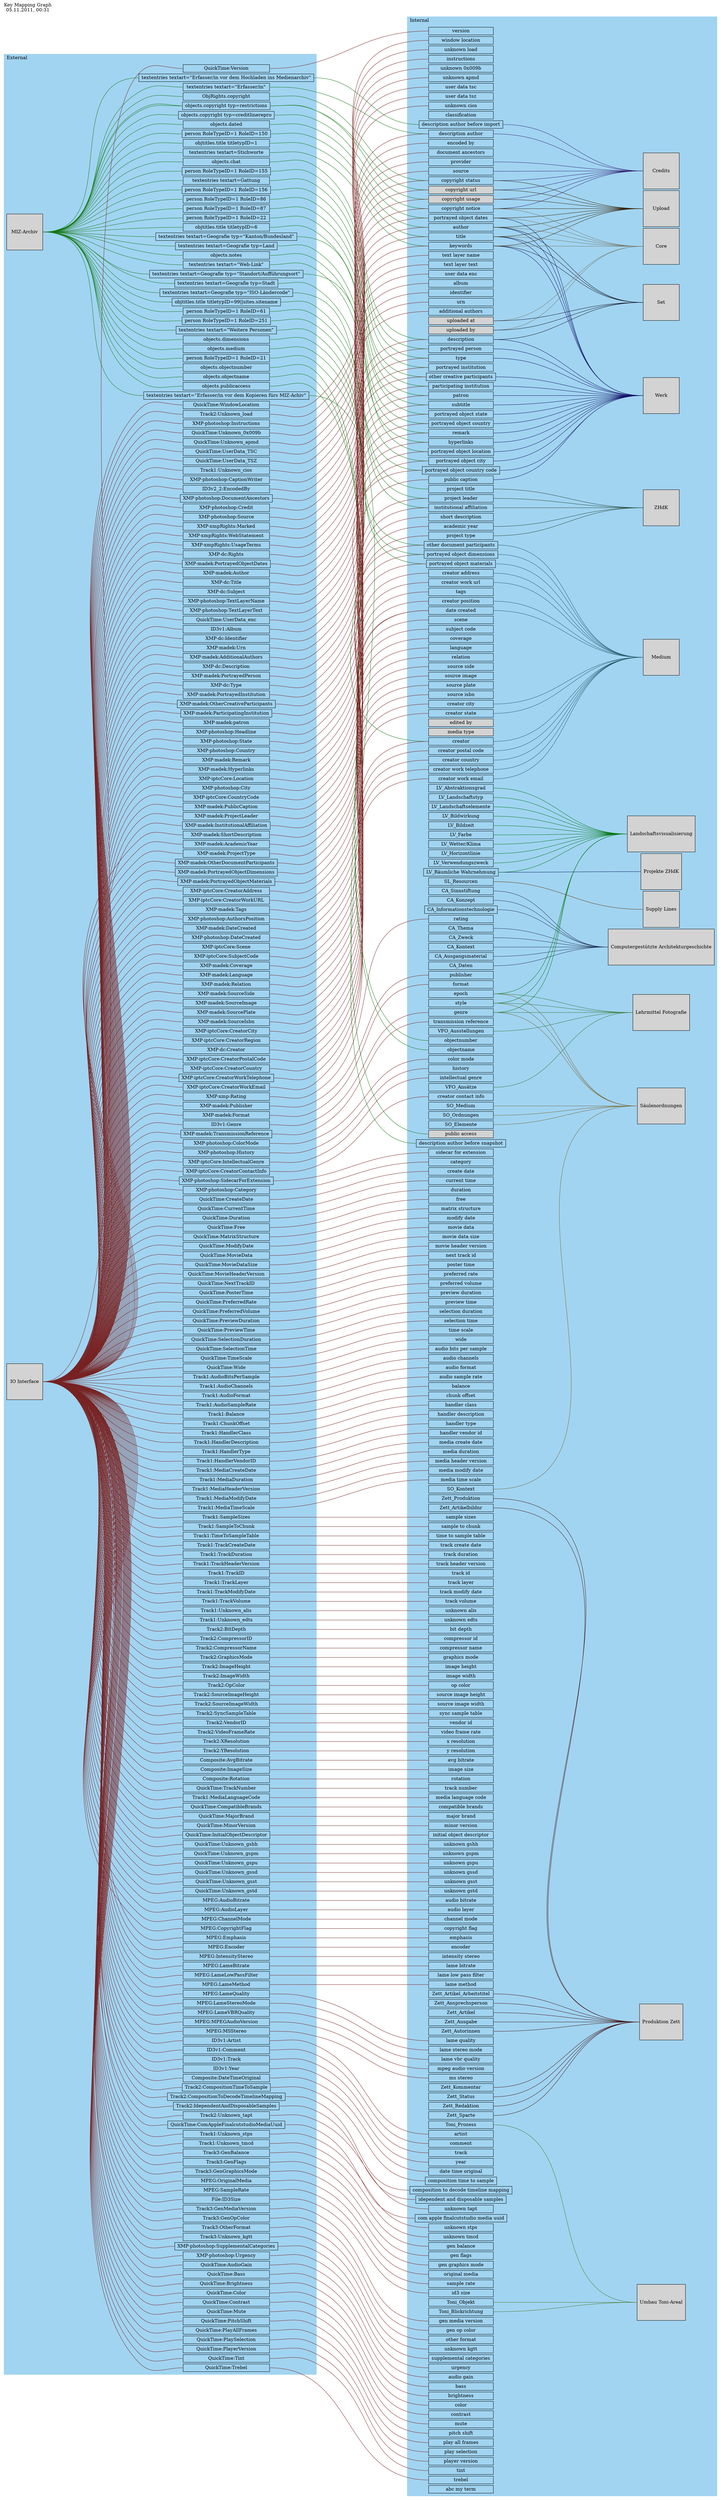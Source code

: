 digraph "MAdeK keymapping" {
    label = "Key Mapping Graph\n05.11.2011, 00:31"
    labeljust = l
    labelloc = t
    nodesep = .075
    rankdir = LR
    ranksep = 4.0
    style = filled

    subgraph cluster_internal {
        color = "#A1D4F1"
        label = Internal

        identifier [
            height = 0,
            shape = box,
            style = "",
            width = 2.7
        ]

        urn [
            height = 0,
            shape = box,
            style = "",
            width = 2.7
        ]

        title [
            height = 0,
            shape = box,
            style = "",
            width = 2.7
        ]

        subtitle [
            height = 0,
            shape = box,
            style = "",
            width = 2.7
        ]

        author [
            height = 0,
            shape = box,
            style = "",
            width = 2.7
        ]

        "additional authors" [
            height = 0,
            shape = box,
            style = "",
            width = 2.7
        ]

        "institutional affiliation" [
            height = 0,
            shape = box,
            style = "",
            width = 2.7
        ]

        "portrayed object dates" [
            height = 0,
            shape = box,
            style = "",
            width = 2.7
        ]

        keywords [
            height = 0,
            shape = box,
            style = "",
            width = 2.7
        ]

        classification [
            height = 0,
            shape = box,
            style = "",
            width = 2.7
        ]

        "portrayed object location" [
            height = 0,
            shape = box,
            style = "",
            width = 2.7
        ]

        "portrayed object city" [
            height = 0,
            shape = box,
            style = "",
            width = 2.7
        ]

        "portrayed object state" [
            height = 0,
            shape = box,
            style = "",
            width = 2.7
        ]

        "portrayed object country" [
            height = 0,
            shape = box,
            style = "",
            width = 2.7
        ]

        "portrayed object country code" [
            height = 0,
            shape = box,
            style = "",
            width = 2.7
        ]

        "portrayed person" [
            height = 0,
            shape = box,
            style = "",
            width = 2.7
        ]

        "portrayed institution" [
            height = 0,
            shape = box,
            style = "",
            width = 2.7
        ]

        "other creative participants" [
            height = 0,
            shape = box,
            style = "",
            width = 2.7
        ]

        "other document participants" [
            height = 0,
            shape = box,
            style = "",
            width = 2.7
        ]

        "participating institution" [
            height = 0,
            shape = box,
            style = "",
            width = 2.7
        ]

        patron [
            height = 0,
            shape = box,
            style = "",
            width = 2.7
        ]

        "academic year" [
            height = 0,
            shape = box,
            style = "",
            width = 2.7
        ]

        "project leader" [
            height = 0,
            shape = box,
            style = "",
            width = 2.7
        ]

        "project type" [
            height = 0,
            shape = box,
            style = "",
            width = 2.7
        ]

        description [
            height = 0,
            shape = box,
            style = "",
            width = 2.7
        ]

        "short description" [
            height = 0,
            shape = box,
            style = "",
            width = 2.7
        ]

        "public caption" [
            height = 0,
            shape = box,
            style = "",
            width = 2.7
        ]

        remark [
            height = 0,
            shape = box,
            style = "",
            width = 2.7
        ]

        hyperlinks [
            height = 0,
            shape = box,
            style = "",
            width = 2.7
        ]

        tags [
            height = 0,
            shape = box,
            style = "",
            width = 2.7
        ]

        type [
            height = 0,
            shape = box,
            style = "",
            width = 2.7
        ]

        scene [
            height = 0,
            shape = box,
            style = "",
            width = 2.7
        ]

        "subject code" [
            height = 0,
            shape = box,
            style = "",
            width = 2.7
        ]

        coverage [
            height = 0,
            shape = box,
            style = "",
            width = 2.7
        ]

        language [
            height = 0,
            shape = box,
            style = "",
            width = 2.7
        ]

        relation [
            height = 0,
            shape = box,
            style = "",
            width = 2.7
        ]

        creator [
            height = 0,
            shape = box,
            style = "",
            width = 2.7
        ]

        "creator address" [
            height = 0,
            shape = box,
            style = "",
            width = 2.7
        ]

        "creator city" [
            height = 0,
            shape = box,
            style = "",
            width = 2.7
        ]

        "creator state" [
            height = 0,
            shape = box,
            style = "",
            width = 2.7
        ]

        "creator postal code" [
            height = 0,
            shape = box,
            style = "",
            width = 2.7
        ]

        "creator country" [
            height = 0,
            shape = box,
            style = "",
            width = 2.7
        ]

        "creator work telephone" [
            height = 0,
            shape = box,
            style = "",
            width = 2.7
        ]

        "creator work email" [
            height = 0,
            shape = box,
            style = "",
            width = 2.7
        ]

        "creator work url" [
            height = 0,
            shape = box,
            style = "",
            width = 2.7
        ]

        "creator position" [
            height = 0,
            shape = box,
            style = "",
            width = 2.7
        ]

        source [
            height = 0,
            shape = box,
            style = "",
            width = 2.7
        ]

        "source side" [
            height = 0,
            shape = box,
            style = "",
            width = 2.7
        ]

        "source image" [
            height = 0,
            shape = box,
            style = "",
            width = 2.7
        ]

        "source plate" [
            height = 0,
            shape = box,
            style = "",
            width = 2.7
        ]

        "source isbn" [
            height = 0,
            shape = box,
            style = "",
            width = 2.7
        ]

        "copyright notice" [
            height = 0,
            shape = box,
            style = "",
            width = 2.7
        ]

        "copyright status" [
            height = 0,
            shape = box,
            style = "",
            width = 2.7
        ]

        "copyright usage" [
            height = 0,
            shape = box,
            style = filled,
            width = 2.7
        ]

        "copyright url" [
            height = 0,
            shape = box,
            style = filled,
            width = 2.7
        ]

        provider [
            height = 0,
            shape = box,
            style = "",
            width = 2.7
        ]

        "portrayed object dimensions" [
            height = 0,
            shape = box,
            style = "",
            width = 2.7
        ]

        rating [
            height = 0,
            shape = box,
            style = "",
            width = 2.7
        ]

        "portrayed object materials" [
            height = 0,
            shape = box,
            style = "",
            width = 2.7
        ]

        "uploaded by" [
            height = 0,
            shape = box,
            style = filled,
            width = 2.7
        ]

        "uploaded at" [
            height = 0,
            shape = box,
            style = filled,
            width = 2.7
        ]

        "description author" [
            height = 0,
            shape = box,
            style = "",
            width = 2.7
        ]

        publisher [
            height = 0,
            shape = box,
            style = "",
            width = 2.7
        ]

        format [
            height = 0,
            shape = box,
            style = "",
            width = 2.7
        ]

        "date created" [
            height = 0,
            shape = box,
            style = "",
            width = 2.7
        ]

        "transmission reference" [
            height = 0,
            shape = box,
            style = "",
            width = 2.7
        ]

        objectnumber [
            height = 0,
            shape = box,
            style = "",
            width = 2.7
        ]

        objectname [
            height = 0,
            shape = box,
            style = "",
            width = 2.7
        ]

        "color mode" [
            height = 0,
            shape = box,
            style = "",
            width = 2.7
        ]

        history [
            height = 0,
            shape = box,
            style = "",
            width = 2.7
        ]

        "intellectual genre" [
            height = 0,
            shape = box,
            style = "",
            width = 2.7
        ]

        "creator contact info" [
            height = 0,
            shape = box,
            style = "",
            width = 2.7
        ]

        "project title" [
            height = 0,
            shape = box,
            style = "",
            width = 2.7
        ]

        "public access" [
            height = 0,
            shape = box,
            style = filled,
            width = 2.7
        ]

        "edited by" [
            height = 0,
            shape = box,
            style = filled,
            width = 2.7
        ]

        "media type" [
            height = 0,
            shape = box,
            style = filled,
            width = 2.7
        ]

        "description author before import" [
            height = 0,
            shape = box,
            style = "",
            width = 2.7
        ]

        "description author before snapshot" [
            height = 0,
            shape = box,
            style = "",
            width = 2.7
        ]

        "sidecar for extension" [
            height = 0,
            shape = box,
            style = "",
            width = 2.7
        ]

        LV_Landschaftstyp [
            height = 0,
            shape = box,
            style = "",
            width = 2.7
        ]

        LV_Verwendungszweck [
            height = 0,
            shape = box,
            style = "",
            width = 2.7
        ]

        LV_Bildwirkung [
            height = 0,
            shape = box,
            style = "",
            width = 2.7
        ]

        LV_Bildzeit [
            height = 0,
            shape = box,
            style = "",
            width = 2.7
        ]

        LV_Farbe [
            height = 0,
            shape = box,
            style = "",
            width = 2.7
        ]

        LV_Landschaftselemente [
            height = 0,
            shape = box,
            style = "",
            width = 2.7
        ]

        "LV_Wetter/Klima" [
            height = 0,
            shape = box,
            style = "",
            width = 2.7
        ]

        LV_Horizontlinie [
            height = 0,
            shape = box,
            style = "",
            width = 2.7
        ]

        "LV_Räumliche Wahrnehmung" [
            height = 0,
            shape = box,
            style = "",
            width = 2.7
        ]

        LV_Abstraktionsgrad [
            height = 0,
            shape = box,
            style = "",
            width = 2.7
        ]

        category [
            height = 0,
            shape = box,
            style = "",
            width = 2.7
        ]

        SL_Resourcen [
            height = 0,
            shape = box,
            style = "",
            width = 2.7
        ]

        SO_Ordnungen [
            height = 0,
            shape = box,
            style = "",
            width = 2.7
        ]

        CA_Konzept [
            height = 0,
            shape = box,
            style = "",
            width = 2.7
        ]

        CA_Informationstechnologie [
            height = 0,
            shape = box,
            style = "",
            width = 2.7
        ]

        CA_Zweck [
            height = 0,
            shape = box,
            style = "",
            width = 2.7
        ]

        CA_Thema [
            height = 0,
            shape = box,
            style = "",
            width = 2.7
        ]

        CA_Kontext [
            height = 0,
            shape = box,
            style = "",
            width = 2.7
        ]

        CA_Ausgangsmaterial [
            height = 0,
            shape = box,
            style = "",
            width = 2.7
        ]

        CA_Daten [
            height = 0,
            shape = box,
            style = "",
            width = 2.7
        ]

        CA_Sinnstiftung [
            height = 0,
            shape = box,
            style = "",
            width = 2.7
        ]

        epoch [
            height = 0,
            shape = box,
            style = "",
            width = 2.7
        ]

        SO_Elemente [
            height = 0,
            shape = box,
            style = "",
            width = 2.7
        ]

        SO_Kontext [
            height = 0,
            shape = box,
            style = "",
            width = 2.7
        ]

        SO_Medium [
            height = 0,
            shape = box,
            style = "",
            width = 2.7
        ]

        VFO_Ansätze [
            height = 0,
            shape = box,
            style = "",
            width = 2.7
        ]

        VFO_Ausstellungen [
            height = 0,
            shape = box,
            style = "",
            width = 2.7
        ]

        "create date" [
            height = 0,
            shape = box,
            style = "",
            width = 2.7
        ]

        "current time" [
            height = 0,
            shape = box,
            style = "",
            width = 2.7
        ]

        duration [
            height = 0,
            shape = box,
            style = "",
            width = 2.7
        ]

        free [
            height = 0,
            shape = box,
            style = "",
            width = 2.7
        ]

        "matrix structure" [
            height = 0,
            shape = box,
            style = "",
            width = 2.7
        ]

        "modify date" [
            height = 0,
            shape = box,
            style = "",
            width = 2.7
        ]

        "movie data" [
            height = 0,
            shape = box,
            style = "",
            width = 2.7
        ]

        "movie data size" [
            height = 0,
            shape = box,
            style = "",
            width = 2.7
        ]

        "movie header version" [
            height = 0,
            shape = box,
            style = "",
            width = 2.7
        ]

        "next track id" [
            height = 0,
            shape = box,
            style = "",
            width = 2.7
        ]

        "poster time" [
            height = 0,
            shape = box,
            style = "",
            width = 2.7
        ]

        "preferred rate" [
            height = 0,
            shape = box,
            style = "",
            width = 2.7
        ]

        "preferred volume" [
            height = 0,
            shape = box,
            style = "",
            width = 2.7
        ]

        "preview duration" [
            height = 0,
            shape = box,
            style = "",
            width = 2.7
        ]

        "preview time" [
            height = 0,
            shape = box,
            style = "",
            width = 2.7
        ]

        "selection duration" [
            height = 0,
            shape = box,
            style = "",
            width = 2.7
        ]

        "selection time" [
            height = 0,
            shape = box,
            style = "",
            width = 2.7
        ]

        "time scale" [
            height = 0,
            shape = box,
            style = "",
            width = 2.7
        ]

        wide [
            height = 0,
            shape = box,
            style = "",
            width = 2.7
        ]

        "audio bits per sample" [
            height = 0,
            shape = box,
            style = "",
            width = 2.7
        ]

        "audio channels" [
            height = 0,
            shape = box,
            style = "",
            width = 2.7
        ]

        "audio format" [
            height = 0,
            shape = box,
            style = "",
            width = 2.7
        ]

        "audio sample rate" [
            height = 0,
            shape = box,
            style = "",
            width = 2.7
        ]

        balance [
            height = 0,
            shape = box,
            style = "",
            width = 2.7
        ]

        "chunk offset" [
            height = 0,
            shape = box,
            style = "",
            width = 2.7
        ]

        "handler class" [
            height = 0,
            shape = box,
            style = "",
            width = 2.7
        ]

        "handler description" [
            height = 0,
            shape = box,
            style = "",
            width = 2.7
        ]

        "handler type" [
            height = 0,
            shape = box,
            style = "",
            width = 2.7
        ]

        "handler vendor id" [
            height = 0,
            shape = box,
            style = "",
            width = 2.7
        ]

        "media create date" [
            height = 0,
            shape = box,
            style = "",
            width = 2.7
        ]

        "media duration" [
            height = 0,
            shape = box,
            style = "",
            width = 2.7
        ]

        "media header version" [
            height = 0,
            shape = box,
            style = "",
            width = 2.7
        ]

        "media modify date" [
            height = 0,
            shape = box,
            style = "",
            width = 2.7
        ]

        "media time scale" [
            height = 0,
            shape = box,
            style = "",
            width = 2.7
        ]

        "sample sizes" [
            height = 0,
            shape = box,
            style = "",
            width = 2.7
        ]

        "sample to chunk" [
            height = 0,
            shape = box,
            style = "",
            width = 2.7
        ]

        "time to sample table" [
            height = 0,
            shape = box,
            style = "",
            width = 2.7
        ]

        "track create date" [
            height = 0,
            shape = box,
            style = "",
            width = 2.7
        ]

        "track duration" [
            height = 0,
            shape = box,
            style = "",
            width = 2.7
        ]

        "track header version" [
            height = 0,
            shape = box,
            style = "",
            width = 2.7
        ]

        "track id" [
            height = 0,
            shape = box,
            style = "",
            width = 2.7
        ]

        "track layer" [
            height = 0,
            shape = box,
            style = "",
            width = 2.7
        ]

        "track modify date" [
            height = 0,
            shape = box,
            style = "",
            width = 2.7
        ]

        "track volume" [
            height = 0,
            shape = box,
            style = "",
            width = 2.7
        ]

        "unknown alis" [
            height = 0,
            shape = box,
            style = "",
            width = 2.7
        ]

        "unknown edts" [
            height = 0,
            shape = box,
            style = "",
            width = 2.7
        ]

        "bit depth" [
            height = 0,
            shape = box,
            style = "",
            width = 2.7
        ]

        "compressor id" [
            height = 0,
            shape = box,
            style = "",
            width = 2.7
        ]

        "compressor name" [
            height = 0,
            shape = box,
            style = "",
            width = 2.7
        ]

        "graphics mode" [
            height = 0,
            shape = box,
            style = "",
            width = 2.7
        ]

        "image height" [
            height = 0,
            shape = box,
            style = "",
            width = 2.7
        ]

        "image width" [
            height = 0,
            shape = box,
            style = "",
            width = 2.7
        ]

        "op color" [
            height = 0,
            shape = box,
            style = "",
            width = 2.7
        ]

        "source image height" [
            height = 0,
            shape = box,
            style = "",
            width = 2.7
        ]

        "source image width" [
            height = 0,
            shape = box,
            style = "",
            width = 2.7
        ]

        "sync sample table" [
            height = 0,
            shape = box,
            style = "",
            width = 2.7
        ]

        "vendor id" [
            height = 0,
            shape = box,
            style = "",
            width = 2.7
        ]

        "video frame rate" [
            height = 0,
            shape = box,
            style = "",
            width = 2.7
        ]

        "x resolution" [
            height = 0,
            shape = box,
            style = "",
            width = 2.7
        ]

        "y resolution" [
            height = 0,
            shape = box,
            style = "",
            width = 2.7
        ]

        "avg bitrate" [
            height = 0,
            shape = box,
            style = "",
            width = 2.7
        ]

        "image size" [
            height = 0,
            shape = box,
            style = "",
            width = 2.7
        ]

        rotation [
            height = 0,
            shape = box,
            style = "",
            width = 2.7
        ]

        "track number" [
            height = 0,
            shape = box,
            style = "",
            width = 2.7
        ]

        "media language code" [
            height = 0,
            shape = box,
            style = "",
            width = 2.7
        ]

        "compatible brands" [
            height = 0,
            shape = box,
            style = "",
            width = 2.7
        ]

        "major brand" [
            height = 0,
            shape = box,
            style = "",
            width = 2.7
        ]

        "minor version" [
            height = 0,
            shape = box,
            style = "",
            width = 2.7
        ]

        "initial object descriptor" [
            height = 0,
            shape = box,
            style = "",
            width = 2.7
        ]

        "unknown gshh" [
            height = 0,
            shape = box,
            style = "",
            width = 2.7
        ]

        "unknown gspm" [
            height = 0,
            shape = box,
            style = "",
            width = 2.7
        ]

        "unknown gspu" [
            height = 0,
            shape = box,
            style = "",
            width = 2.7
        ]

        "unknown gssd" [
            height = 0,
            shape = box,
            style = "",
            width = 2.7
        ]

        "unknown gsst" [
            height = 0,
            shape = box,
            style = "",
            width = 2.7
        ]

        "unknown gstd" [
            height = 0,
            shape = box,
            style = "",
            width = 2.7
        ]

        "audio bitrate" [
            height = 0,
            shape = box,
            style = "",
            width = 2.7
        ]

        "audio layer" [
            height = 0,
            shape = box,
            style = "",
            width = 2.7
        ]

        "channel mode" [
            height = 0,
            shape = box,
            style = "",
            width = 2.7
        ]

        "copyright flag" [
            height = 0,
            shape = box,
            style = "",
            width = 2.7
        ]

        emphasis [
            height = 0,
            shape = box,
            style = "",
            width = 2.7
        ]

        encoder [
            height = 0,
            shape = box,
            style = "",
            width = 2.7
        ]

        "intensity stereo" [
            height = 0,
            shape = box,
            style = "",
            width = 2.7
        ]

        "lame bitrate" [
            height = 0,
            shape = box,
            style = "",
            width = 2.7
        ]

        "lame low pass filter" [
            height = 0,
            shape = box,
            style = "",
            width = 2.7
        ]

        "lame method" [
            height = 0,
            shape = box,
            style = "",
            width = 2.7
        ]

        "lame quality" [
            height = 0,
            shape = box,
            style = "",
            width = 2.7
        ]

        "lame stereo mode" [
            height = 0,
            shape = box,
            style = "",
            width = 2.7
        ]

        "lame vbr quality" [
            height = 0,
            shape = box,
            style = "",
            width = 2.7
        ]

        "mpeg audio version" [
            height = 0,
            shape = box,
            style = "",
            width = 2.7
        ]

        "ms stereo" [
            height = 0,
            shape = box,
            style = "",
            width = 2.7
        ]

        "original media" [
            height = 0,
            shape = box,
            style = "",
            width = 2.7
        ]

        "sample rate" [
            height = 0,
            shape = box,
            style = "",
            width = 2.7
        ]

        "id3 size" [
            height = 0,
            shape = box,
            style = "",
            width = 2.7
        ]

        artist [
            height = 0,
            shape = box,
            style = "",
            width = 2.7
        ]

        comment [
            height = 0,
            shape = box,
            style = "",
            width = 2.7
        ]

        genre [
            height = 0,
            shape = box,
            style = "",
            width = 2.7
        ]

        track [
            height = 0,
            shape = box,
            style = "",
            width = 2.7
        ]

        year [
            height = 0,
            shape = box,
            style = "",
            width = 2.7
        ]

        "date time original" [
            height = 0,
            shape = box,
            style = "",
            width = 2.7
        ]

        style [
            height = 0,
            shape = box,
            style = "",
            width = 2.7
        ]

        Zett_Ansprechsperson [
            height = 0,
            shape = box,
            style = "",
            width = 2.7
        ]

        Zett_Artikel [
            height = 0,
            shape = box,
            style = "",
            width = 2.7
        ]

        Zett_Ausgabe [
            height = 0,
            shape = box,
            style = "",
            width = 2.7
        ]

        Zett_Autorinnen [
            height = 0,
            shape = box,
            style = "",
            width = 2.7
        ]

        Zett_Kommentar [
            height = 0,
            shape = box,
            style = "",
            width = 2.7
        ]

        Zett_Sparte [
            height = 0,
            shape = box,
            style = "",
            width = 2.7
        ]

        Zett_Status [
            height = 0,
            shape = box,
            style = "",
            width = 2.7
        ]

        Zett_Redaktion [
            height = 0,
            shape = box,
            style = "",
            width = 2.7
        ]

        Zett_Produktion [
            height = 0,
            shape = box,
            style = "",
            width = 2.7
        ]

        "composition time to sample" [
            height = 0,
            shape = box,
            style = "",
            width = 2.7
        ]

        "composition to decode timeline mapping" [
            height = 0,
            shape = box,
            style = "",
            width = 2.7
        ]

        "idependent and disposable samples" [
            height = 0,
            shape = box,
            style = "",
            width = 2.7
        ]

        "unknown tapt" [
            height = 0,
            shape = box,
            style = "",
            width = 2.7
        ]

        "com apple finalcutstudio media uuid" [
            height = 0,
            shape = box,
            style = "",
            width = 2.7
        ]

        "unknown stps" [
            height = 0,
            shape = box,
            style = "",
            width = 2.7
        ]

        "unknown tmcd" [
            height = 0,
            shape = box,
            style = "",
            width = 2.7
        ]

        "gen balance" [
            height = 0,
            shape = box,
            style = "",
            width = 2.7
        ]

        "gen flags" [
            height = 0,
            shape = box,
            style = "",
            width = 2.7
        ]

        "gen graphics mode" [
            height = 0,
            shape = box,
            style = "",
            width = 2.7
        ]

        "gen media version" [
            height = 0,
            shape = box,
            style = "",
            width = 2.7
        ]

        "gen op color" [
            height = 0,
            shape = box,
            style = "",
            width = 2.7
        ]

        "other format" [
            height = 0,
            shape = box,
            style = "",
            width = 2.7
        ]

        "unknown kgtt" [
            height = 0,
            shape = box,
            style = "",
            width = 2.7
        ]

        "supplemental categories" [
            height = 0,
            shape = box,
            style = "",
            width = 2.7
        ]

        urgency [
            height = 0,
            shape = box,
            style = "",
            width = 2.7
        ]

        Toni_Blickrichtung [
            height = 0,
            shape = box,
            style = "",
            width = 2.7
        ]

        Toni_Prozess [
            height = 0,
            shape = box,
            style = "",
            width = 2.7
        ]

        Toni_Objekt [
            height = 0,
            shape = box,
            style = "",
            width = 2.7
        ]

        Zett_Artikelbildnr [
            height = 0,
            shape = box,
            style = "",
            width = 2.7
        ]

        Zett_Artikel_Arbeitstitel [
            height = 0,
            shape = box,
            style = "",
            width = 2.7
        ]

        "audio gain" [
            height = 0,
            shape = box,
            style = "",
            width = 2.7
        ]

        bass [
            height = 0,
            shape = box,
            style = "",
            width = 2.7
        ]

        brightness [
            height = 0,
            shape = box,
            style = "",
            width = 2.7
        ]

        color [
            height = 0,
            shape = box,
            style = "",
            width = 2.7
        ]

        contrast [
            height = 0,
            shape = box,
            style = "",
            width = 2.7
        ]

        mute [
            height = 0,
            shape = box,
            style = "",
            width = 2.7
        ]

        "pitch shift" [
            height = 0,
            shape = box,
            style = "",
            width = 2.7
        ]

        "play all frames" [
            height = 0,
            shape = box,
            style = "",
            width = 2.7
        ]

        "play selection" [
            height = 0,
            shape = box,
            style = "",
            width = 2.7
        ]

        "player version" [
            height = 0,
            shape = box,
            style = "",
            width = 2.7
        ]

        tint [
            height = 0,
            shape = box,
            style = "",
            width = 2.7
        ]

        trebel [
            height = 0,
            shape = box,
            style = "",
            width = 2.7
        ]

        version [
            height = 0,
            shape = box,
            style = "",
            width = 2.7
        ]

        "window location" [
            height = 0,
            shape = box,
            style = "",
            width = 2.7
        ]

        "unknown load" [
            height = 0,
            shape = box,
            style = "",
            width = 2.7
        ]

        instructions [
            height = 0,
            shape = box,
            style = "",
            width = 2.7
        ]

        "unknown 0x009b" [
            height = 0,
            shape = box,
            style = "",
            width = 2.7
        ]

        "unknown apmd" [
            height = 0,
            shape = box,
            style = "",
            width = 2.7
        ]

        "user data tsc" [
            height = 0,
            shape = box,
            style = "",
            width = 2.7
        ]

        "user data tsz" [
            height = 0,
            shape = box,
            style = "",
            width = 2.7
        ]

        "unknown cios" [
            height = 0,
            shape = box,
            style = "",
            width = 2.7
        ]

        "encoded by" [
            height = 0,
            shape = box,
            style = "",
            width = 2.7
        ]

        "document ancestors" [
            height = 0,
            shape = box,
            style = "",
            width = 2.7
        ]

        "text layer name" [
            height = 0,
            shape = box,
            style = "",
            width = 2.7
        ]

        "text layer text" [
            height = 0,
            shape = box,
            style = "",
            width = 2.7
        ]

        "user data enc" [
            height = 0,
            shape = box,
            style = "",
            width = 2.7
        ]

        album [
            height = 0,
            shape = box,
            style = "",
            width = 2.7
        ]

        "abc my term" [
            height = 0,
            shape = box,
            style = "",
            width = 2.7
        ]

        Core [
            height = 1.5,
            shape = box,
            style = filled,
            width = 1.5
        ]

        title -> Core [
            arrowhead = none,
            arrowtail = none,
            color = "#777766",
            headport = w,
            tailport = e
        ]

        author -> Core [
            arrowhead = none,
            arrowtail = none,
            color = "#777766",
            headport = w,
            tailport = e
        ]

        "portrayed object dates" -> Core [
            arrowhead = none,
            arrowtail = none,
            color = "#777766",
            headport = w,
            tailport = e
        ]

        keywords -> Core [
            arrowhead = none,
            arrowtail = none,
            color = "#777766",
            headport = w,
            tailport = e
        ]

        "copyright notice" -> Core [
            arrowhead = none,
            arrowtail = none,
            color = "#777766",
            headport = w,
            tailport = e
        ]

        "uploaded by" -> Core [
            arrowhead = none,
            arrowtail = none,
            color = "#777766",
            headport = w,
            tailport = e
        ]

        "uploaded at" -> Core [
            arrowhead = none,
            arrowtail = none,
            color = "#777766",
            headport = w,
            tailport = e
        ]

        Credits [
            height = 1.5,
            shape = box,
            style = filled,
            width = 1.5
        ]

        "copyright notice" -> Credits [
            arrowhead = none,
            arrowtail = none,
            color = "#332277",
            headport = w,
            tailport = e
        ]

        "copyright status" -> Credits [
            arrowhead = none,
            arrowtail = none,
            color = "#332277",
            headport = w,
            tailport = e
        ]

        "copyright usage" -> Credits [
            arrowhead = none,
            arrowtail = none,
            color = "#332277",
            headport = w,
            tailport = e
        ]

        "copyright url" -> Credits [
            arrowhead = none,
            arrowtail = none,
            color = "#332277",
            headport = w,
            tailport = e
        ]

        source -> Credits [
            arrowhead = none,
            arrowtail = none,
            color = "#332277",
            headport = w,
            tailport = e
        ]

        provider -> Credits [
            arrowhead = none,
            arrowtail = none,
            color = "#332277",
            headport = w,
            tailport = e
        ]

        "description author" -> Credits [
            arrowhead = none,
            arrowtail = none,
            color = "#332277",
            headport = w,
            tailport = e
        ]

        "description author before import" -> Credits [
            arrowhead = none,
            arrowtail = none,
            color = "#332277",
            headport = w,
            tailport = e
        ]

        "Projekte ZHdK" [
            height = 1.5,
            shape = box,
            style = filled,
            width = 1.5
        ]

        "LV_Räumliche Wahrnehmung" -> "Projekte ZHdK" [
            arrowhead = none,
            arrowtail = none,
            color = "#001155",
            headport = w,
            tailport = e
        ]

        Säulenordnungen [
            height = 1.5,
            shape = box,
            style = filled,
            width = 1.5
        ]

        SO_Ordnungen -> Säulenordnungen [
            arrowhead = none,
            arrowtail = none,
            color = "#776633",
            headport = w,
            tailport = e
        ]

        SO_Elemente -> Säulenordnungen [
            arrowhead = none,
            arrowtail = none,
            color = "#776633",
            headport = w,
            tailport = e
        ]

        SO_Kontext -> Säulenordnungen [
            arrowhead = none,
            arrowtail = none,
            color = "#776633",
            headport = w,
            tailport = e
        ]

        SO_Medium -> Säulenordnungen [
            arrowhead = none,
            arrowtail = none,
            color = "#776633",
            headport = w,
            tailport = e
        ]

        genre -> Säulenordnungen [
            arrowhead = none,
            arrowtail = none,
            color = "#776633",
            headport = w,
            tailport = e
        ]

        style -> Säulenordnungen [
            arrowhead = none,
            arrowtail = none,
            color = "#776633",
            headport = w,
            tailport = e
        ]

        epoch -> Säulenordnungen [
            arrowhead = none,
            arrowtail = none,
            color = "#776633",
            headport = w,
            tailport = e
        ]

        Werk [
            height = 1.5,
            shape = box,
            style = filled,
            width = 1.5
        ]

        title -> Werk [
            arrowhead = none,
            arrowtail = none,
            color = "#111166",
            headport = w,
            tailport = e
        ]

        subtitle -> Werk [
            arrowhead = none,
            arrowtail = none,
            color = "#111166",
            headport = w,
            tailport = e
        ]

        author -> Werk [
            arrowhead = none,
            arrowtail = none,
            color = "#111166",
            headport = w,
            tailport = e
        ]

        "portrayed object dates" -> Werk [
            arrowhead = none,
            arrowtail = none,
            color = "#111166",
            headport = w,
            tailport = e
        ]

        keywords -> Werk [
            arrowhead = none,
            arrowtail = none,
            color = "#111166",
            headport = w,
            tailport = e
        ]

        type -> Werk [
            arrowhead = none,
            arrowtail = none,
            color = "#111166",
            headport = w,
            tailport = e
        ]

        "public caption" -> Werk [
            arrowhead = none,
            arrowtail = none,
            color = "#111166",
            headport = w,
            tailport = e
        ]

        description -> Werk [
            arrowhead = none,
            arrowtail = none,
            color = "#111166",
            headport = w,
            tailport = e
        ]

        remark -> Werk [
            arrowhead = none,
            arrowtail = none,
            color = "#111166",
            headport = w,
            tailport = e
        ]

        hyperlinks -> Werk [
            arrowhead = none,
            arrowtail = none,
            color = "#111166",
            headport = w,
            tailport = e
        ]

        "portrayed object location" -> Werk [
            arrowhead = none,
            arrowtail = none,
            color = "#111166",
            headport = w,
            tailport = e
        ]

        "portrayed object city" -> Werk [
            arrowhead = none,
            arrowtail = none,
            color = "#111166",
            headport = w,
            tailport = e
        ]

        "portrayed object state" -> Werk [
            arrowhead = none,
            arrowtail = none,
            color = "#111166",
            headport = w,
            tailport = e
        ]

        "portrayed object country" -> Werk [
            arrowhead = none,
            arrowtail = none,
            color = "#111166",
            headport = w,
            tailport = e
        ]

        "portrayed object country code" -> Werk [
            arrowhead = none,
            arrowtail = none,
            color = "#111166",
            headport = w,
            tailport = e
        ]

        "other creative participants" -> Werk [
            arrowhead = none,
            arrowtail = none,
            color = "#111166",
            headport = w,
            tailport = e
        ]

        "portrayed person" -> Werk [
            arrowhead = none,
            arrowtail = none,
            color = "#111166",
            headport = w,
            tailport = e
        ]

        "participating institution" -> Werk [
            arrowhead = none,
            arrowtail = none,
            color = "#111166",
            headport = w,
            tailport = e
        ]

        patron -> Werk [
            arrowhead = none,
            arrowtail = none,
            color = "#111166",
            headport = w,
            tailport = e
        ]

        Medium [
            height = 1.5,
            shape = box,
            style = filled,
            width = 1.5
        ]

        creator -> Medium [
            arrowhead = none,
            arrowtail = none,
            color = "#225566",
            headport = w,
            tailport = e
        ]

        "creator address" -> Medium [
            arrowhead = none,
            arrowtail = none,
            color = "#225566",
            headport = w,
            tailport = e
        ]

        "creator city" -> Medium [
            arrowhead = none,
            arrowtail = none,
            color = "#225566",
            headport = w,
            tailport = e
        ]

        "creator state" -> Medium [
            arrowhead = none,
            arrowtail = none,
            color = "#225566",
            headport = w,
            tailport = e
        ]

        "creator postal code" -> Medium [
            arrowhead = none,
            arrowtail = none,
            color = "#225566",
            headport = w,
            tailport = e
        ]

        "creator country" -> Medium [
            arrowhead = none,
            arrowtail = none,
            color = "#225566",
            headport = w,
            tailport = e
        ]

        "creator work telephone" -> Medium [
            arrowhead = none,
            arrowtail = none,
            color = "#225566",
            headport = w,
            tailport = e
        ]

        "creator work email" -> Medium [
            arrowhead = none,
            arrowtail = none,
            color = "#225566",
            headport = w,
            tailport = e
        ]

        "creator work url" -> Medium [
            arrowhead = none,
            arrowtail = none,
            color = "#225566",
            headport = w,
            tailport = e
        ]

        "creator position" -> Medium [
            arrowhead = none,
            arrowtail = none,
            color = "#225566",
            headport = w,
            tailport = e
        ]

        "other document participants" -> Medium [
            arrowhead = none,
            arrowtail = none,
            color = "#225566",
            headport = w,
            tailport = e
        ]

        "date created" -> Medium [
            arrowhead = none,
            arrowtail = none,
            color = "#225566",
            headport = w,
            tailport = e
        ]

        "portrayed object dimensions" -> Medium [
            arrowhead = none,
            arrowtail = none,
            color = "#225566",
            headport = w,
            tailport = e
        ]

        "portrayed object materials" -> Medium [
            arrowhead = none,
            arrowtail = none,
            color = "#225566",
            headport = w,
            tailport = e
        ]

        Set [
            height = 1.5,
            shape = box,
            style = filled,
            width = 1.5
        ]

        title -> Set [
            arrowhead = none,
            arrowtail = none,
            color = "#111122",
            headport = w,
            tailport = e
        ]

        author -> Set [
            arrowhead = none,
            arrowtail = none,
            color = "#111122",
            headport = w,
            tailport = e
        ]

        keywords -> Set [
            arrowhead = none,
            arrowtail = none,
            color = "#111122",
            headport = w,
            tailport = e
        ]

        description -> Set [
            arrowhead = none,
            arrowtail = none,
            color = "#111122",
            headport = w,
            tailport = e
        ]

        "uploaded by" -> Set [
            arrowhead = none,
            arrowtail = none,
            color = "#111122",
            headport = w,
            tailport = e
        ]

        "uploaded at" -> Set [
            arrowhead = none,
            arrowtail = none,
            color = "#111122",
            headport = w,
            tailport = e
        ]

        Upload [
            height = 1.5,
            shape = box,
            style = filled,
            width = 1.5
        ]

        title -> Upload [
            arrowhead = none,
            arrowtail = none,
            color = "#332200",
            headport = w,
            tailport = e
        ]

        author -> Upload [
            arrowhead = none,
            arrowtail = none,
            color = "#332200",
            headport = w,
            tailport = e
        ]

        "portrayed object dates" -> Upload [
            arrowhead = none,
            arrowtail = none,
            color = "#332200",
            headport = w,
            tailport = e
        ]

        keywords -> Upload [
            arrowhead = none,
            arrowtail = none,
            color = "#332200",
            headport = w,
            tailport = e
        ]

        "copyright notice" -> Upload [
            arrowhead = none,
            arrowtail = none,
            color = "#332200",
            headport = w,
            tailport = e
        ]

        "copyright status" -> Upload [
            arrowhead = none,
            arrowtail = none,
            color = "#332200",
            headport = w,
            tailport = e
        ]

        "copyright usage" -> Upload [
            arrowhead = none,
            arrowtail = none,
            color = "#332200",
            headport = w,
            tailport = e
        ]

        "copyright url" -> Upload [
            arrowhead = none,
            arrowtail = none,
            color = "#332200",
            headport = w,
            tailport = e
        ]

        ZHdK [
            height = 1.5,
            shape = box,
            style = filled,
            width = 1.5
        ]

        "institutional affiliation" -> ZHdK [
            arrowhead = none,
            arrowtail = none,
            color = "#224433",
            headport = w,
            tailport = e
        ]

        "project type" -> ZHdK [
            arrowhead = none,
            arrowtail = none,
            color = "#224433",
            headport = w,
            tailport = e
        ]

        "academic year" -> ZHdK [
            arrowhead = none,
            arrowtail = none,
            color = "#224433",
            headport = w,
            tailport = e
        ]

        "project title" -> ZHdK [
            arrowhead = none,
            arrowtail = none,
            color = "#224433",
            headport = w,
            tailport = e
        ]

        "project leader" -> ZHdK [
            arrowhead = none,
            arrowtail = none,
            color = "#224433",
            headport = w,
            tailport = e
        ]

        Landschaftsvisualisierung [
            height = 1.5,
            shape = box,
            style = filled,
            width = 1.5
        ]

        LV_Landschaftstyp -> Landschaftsvisualisierung [
            arrowhead = none,
            arrowtail = none,
            color = "#007711",
            headport = w,
            tailport = e
        ]

        LV_Verwendungszweck -> Landschaftsvisualisierung [
            arrowhead = none,
            arrowtail = none,
            color = "#007711",
            headport = w,
            tailport = e
        ]

        LV_Bildzeit -> Landschaftsvisualisierung [
            arrowhead = none,
            arrowtail = none,
            color = "#007711",
            headport = w,
            tailport = e
        ]

        "LV_Wetter/Klima" -> Landschaftsvisualisierung [
            arrowhead = none,
            arrowtail = none,
            color = "#007711",
            headport = w,
            tailport = e
        ]

        LV_Farbe -> Landschaftsvisualisierung [
            arrowhead = none,
            arrowtail = none,
            color = "#007711",
            headport = w,
            tailport = e
        ]

        LV_Horizontlinie -> Landschaftsvisualisierung [
            arrowhead = none,
            arrowtail = none,
            color = "#007711",
            headport = w,
            tailport = e
        ]

        "LV_Räumliche Wahrnehmung" -> Landschaftsvisualisierung [
            arrowhead = none,
            arrowtail = none,
            color = "#007711",
            headport = w,
            tailport = e
        ]

        LV_Abstraktionsgrad -> Landschaftsvisualisierung [
            arrowhead = none,
            arrowtail = none,
            color = "#007711",
            headport = w,
            tailport = e
        ]

        LV_Landschaftselemente -> Landschaftsvisualisierung [
            arrowhead = none,
            arrowtail = none,
            color = "#007711",
            headport = w,
            tailport = e
        ]

        LV_Bildwirkung -> Landschaftsvisualisierung [
            arrowhead = none,
            arrowtail = none,
            color = "#007711",
            headport = w,
            tailport = e
        ]

        genre -> Landschaftsvisualisierung [
            arrowhead = none,
            arrowtail = none,
            color = "#007711",
            headport = w,
            tailport = e
        ]

        style -> Landschaftsvisualisierung [
            arrowhead = none,
            arrowtail = none,
            color = "#007711",
            headport = w,
            tailport = e
        ]

        epoch -> Landschaftsvisualisierung [
            arrowhead = none,
            arrowtail = none,
            color = "#007711",
            headport = w,
            tailport = e
        ]

        "Supply Lines" [
            height = 1.5,
            shape = box,
            style = filled,
            width = 1.5
        ]

        SL_Resourcen -> "Supply Lines" [
            arrowhead = none,
            arrowtail = none,
            color = "#663300",
            headport = w,
            tailport = e
        ]

        "Computergestützte Architekturgeschichte" [
            height = 1.5,
            shape = box,
            style = filled,
            width = 1.5
        ]

        CA_Thema -> "Computergestützte Architekturgeschichte" [
            arrowhead = none,
            arrowtail = none,
            color = "#223355",
            headport = w,
            tailport = e
        ]

        CA_Zweck -> "Computergestützte Architekturgeschichte" [
            arrowhead = none,
            arrowtail = none,
            color = "#223355",
            headport = w,
            tailport = e
        ]

        CA_Kontext -> "Computergestützte Architekturgeschichte" [
            arrowhead = none,
            arrowtail = none,
            color = "#223355",
            headport = w,
            tailport = e
        ]

        CA_Ausgangsmaterial -> "Computergestützte Architekturgeschichte" [
            arrowhead = none,
            arrowtail = none,
            color = "#223355",
            headport = w,
            tailport = e
        ]

        CA_Informationstechnologie -> "Computergestützte Architekturgeschichte" [
            arrowhead = none,
            arrowtail = none,
            color = "#223355",
            headport = w,
            tailport = e
        ]

        CA_Daten -> "Computergestützte Architekturgeschichte" [
            arrowhead = none,
            arrowtail = none,
            color = "#223355",
            headport = w,
            tailport = e
        ]

        CA_Sinnstiftung -> "Computergestützte Architekturgeschichte" [
            arrowhead = none,
            arrowtail = none,
            color = "#223355",
            headport = w,
            tailport = e
        ]

        CA_Konzept -> "Computergestützte Architekturgeschichte" [
            arrowhead = none,
            arrowtail = none,
            color = "#223355",
            headport = w,
            tailport = e
        ]

        "Lehrmittel Fotografie" [
            height = 1.5,
            shape = box,
            style = filled,
            width = 1.5
        ]

        VFO_Ansätze -> "Lehrmittel Fotografie" [
            arrowhead = none,
            arrowtail = none,
            color = "#337733",
            headport = w,
            tailport = e
        ]

        VFO_Ausstellungen -> "Lehrmittel Fotografie" [
            arrowhead = none,
            arrowtail = none,
            color = "#337733",
            headport = w,
            tailport = e
        ]

        genre -> "Lehrmittel Fotografie" [
            arrowhead = none,
            arrowtail = none,
            color = "#337733",
            headport = w,
            tailport = e
        ]

        style -> "Lehrmittel Fotografie" [
            arrowhead = none,
            arrowtail = none,
            color = "#337733",
            headport = w,
            tailport = e
        ]

        epoch -> "Lehrmittel Fotografie" [
            arrowhead = none,
            arrowtail = none,
            color = "#337733",
            headport = w,
            tailport = e
        ]

        "Produktion Zett" [
            height = 1.5,
            shape = box,
            style = filled,
            width = 1.5
        ]

        Zett_Ausgabe -> "Produktion Zett" [
            arrowhead = none,
            arrowtail = none,
            color = "#441111",
            headport = w,
            tailport = e
        ]

        Zett_Sparte -> "Produktion Zett" [
            arrowhead = none,
            arrowtail = none,
            color = "#441111",
            headport = w,
            tailport = e
        ]

        Zett_Artikelbildnr -> "Produktion Zett" [
            arrowhead = none,
            arrowtail = none,
            color = "#441111",
            headport = w,
            tailport = e
        ]

        Zett_Artikel_Arbeitstitel -> "Produktion Zett" [
            arrowhead = none,
            arrowtail = none,
            color = "#441111",
            headport = w,
            tailport = e
        ]

        Zett_Artikel -> "Produktion Zett" [
            arrowhead = none,
            arrowtail = none,
            color = "#441111",
            headport = w,
            tailport = e
        ]

        Zett_Autorinnen -> "Produktion Zett" [
            arrowhead = none,
            arrowtail = none,
            color = "#441111",
            headport = w,
            tailport = e
        ]

        Zett_Ansprechsperson -> "Produktion Zett" [
            arrowhead = none,
            arrowtail = none,
            color = "#441111",
            headport = w,
            tailport = e
        ]

        Zett_Redaktion -> "Produktion Zett" [
            arrowhead = none,
            arrowtail = none,
            color = "#441111",
            headport = w,
            tailport = e
        ]

        Zett_Produktion -> "Produktion Zett" [
            arrowhead = none,
            arrowtail = none,
            color = "#441111",
            headport = w,
            tailport = e
        ]

        Zett_Status -> "Produktion Zett" [
            arrowhead = none,
            arrowtail = none,
            color = "#441111",
            headport = w,
            tailport = e
        ]

        Zett_Kommentar -> "Produktion Zett" [
            arrowhead = none,
            arrowtail = none,
            color = "#441111",
            headport = w,
            tailport = e
        ]

        "Umbau Toni-Areal" [
            height = 1.5,
            shape = box,
            style = filled,
            width = 1.5
        ]

        Toni_Blickrichtung -> "Umbau Toni-Areal" [
            arrowhead = none,
            arrowtail = none,
            color = "#447722",
            headport = w,
            tailport = e
        ]

        Toni_Objekt -> "Umbau Toni-Areal" [
            arrowhead = none,
            arrowtail = none,
            color = "#447722",
            headport = w,
            tailport = e
        ]

        Toni_Prozess -> "Umbau Toni-Areal" [
            arrowhead = none,
            arrowtail = none,
            color = "#447722",
            headport = w,
            tailport = e
        ]
    }

    subgraph cluster_external {
        color = "#A1D4F1"
        label = External

        "MIZ-Archiv" [
            height = 1.5,
            shape = box,
            style = filled,
            width = 1.5
        ]

        "IO Interface" [
            height = 1.5,
            shape = box,
            style = filled,
            width = 1.5
        ]

        "objtitles.title titletypID=1" [
            height = 0,
            shape = box,
            width = 3.6
        ]

        "MIZ-Archiv" -> "objtitles.title titletypID=1" [
            arrowhead = none,
            arrowtail = none,
            color = "#117711",
            headport = w,
            tailport = e
        ]

        "objtitles.title titletypID=1" -> title [
            arrowhead = none,
            arrowtail = none,
            color = "#117711",
            headport = w,
            tailport = e
        ]

        "objtitles.title titletypID=6" [
            height = 0,
            shape = box,
            width = 3.6
        ]

        "MIZ-Archiv" -> "objtitles.title titletypID=6" [
            arrowhead = none,
            arrowtail = none,
            color = "#117711",
            headport = w,
            tailport = e
        ]

        "objtitles.title titletypID=6" -> subtitle [
            arrowhead = none,
            arrowtail = none,
            color = "#117711",
            headport = w,
            tailport = e
        ]

        "objtitles.title titletypID=99||sites.sitename" [
            height = 0,
            shape = box,
            width = 3.6
        ]

        "MIZ-Archiv" -> "objtitles.title titletypID=99||sites.sitename" [
            arrowhead = none,
            arrowtail = none,
            color = "#117711",
            headport = w,
            tailport = e
        ]

        "objtitles.title titletypID=99||sites.sitename" -> "project title" [
            arrowhead = none,
            arrowtail = none,
            color = "#117711",
            headport = w,
            tailport = e
        ]

        "person RoleTypeID=1 RoleID=150" [
            height = 0,
            shape = box,
            width = 3.6
        ]

        "MIZ-Archiv" -> "person RoleTypeID=1 RoleID=150" [
            arrowhead = none,
            arrowtail = none,
            color = "#117711",
            headport = w,
            tailport = e
        ]

        "person RoleTypeID=1 RoleID=150" -> author [
            arrowhead = none,
            arrowtail = none,
            color = "#117711",
            headport = w,
            tailport = e
        ]

        "objects.dated" [
            height = 0,
            shape = box,
            width = 3.6
        ]

        "MIZ-Archiv" -> "objects.dated" [
            arrowhead = none,
            arrowtail = none,
            color = "#117711",
            headport = w,
            tailport = e
        ]

        "objects.dated" -> "portrayed object dates" [
            arrowhead = none,
            arrowtail = none,
            color = "#117711",
            headport = w,
            tailport = e
        ]

        "textentries textart=Stichworte" [
            height = 0,
            shape = box,
            width = 3.6
        ]

        "MIZ-Archiv" -> "textentries textart=Stichworte" [
            arrowhead = none,
            arrowtail = none,
            color = "#117711",
            headport = w,
            tailport = e
        ]

        "textentries textart=Stichworte" -> keywords [
            arrowhead = none,
            arrowtail = none,
            color = "#117711",
            headport = w,
            tailport = e
        ]

        "textentries textart=Gattung" [
            height = 0,
            shape = box,
            width = 3.6
        ]

        "MIZ-Archiv" -> "textentries textart=Gattung" [
            arrowhead = none,
            arrowtail = none,
            color = "#117711",
            headport = w,
            tailport = e
        ]

        "textentries textart=Gattung" -> type [
            arrowhead = none,
            arrowtail = none,
            color = "#117711",
            headport = w,
            tailport = e
        ]

        "objects.chat" [
            height = 0,
            shape = box,
            width = 3.6
        ]

        "MIZ-Archiv" -> "objects.chat" [
            arrowhead = none,
            arrowtail = none,
            color = "#117711",
            headport = w,
            tailport = e
        ]

        "objects.chat" -> description [
            arrowhead = none,
            arrowtail = none,
            color = "#117711",
            headport = w,
            tailport = e
        ]

        "objects.notes" [
            height = 0,
            shape = box,
            width = 3.6
        ]

        "MIZ-Archiv" -> "objects.notes" [
            arrowhead = none,
            arrowtail = none,
            color = "#117711",
            headport = w,
            tailport = e
        ]

        "objects.notes" -> remark [
            arrowhead = none,
            arrowtail = none,
            color = "#117711",
            headport = w,
            tailport = e
        ]

        "textentries textart=\"Web-Link\"" [
            height = 0,
            shape = box,
            width = 3.6
        ]

        "MIZ-Archiv" -> "textentries textart=\"Web-Link\"" [
            arrowhead = none,
            arrowtail = none,
            color = "#117711",
            headport = w,
            tailport = e
        ]

        "textentries textart=\"Web-Link\"" -> hyperlinks [
            arrowhead = none,
            arrowtail = none,
            color = "#117711",
            headport = w,
            tailport = e
        ]

        "textentries textart=Geografie typ=\"Standort/Aufführungsort\"" [
            height = 0,
            shape = box,
            width = 3.6
        ]

        "MIZ-Archiv" -> "textentries textart=Geografie typ=\"Standort/Aufführungsort\"" [
            arrowhead = none,
            arrowtail = none,
            color = "#117711",
            headport = w,
            tailport = e
        ]

        "textentries textart=Geografie typ=\"Standort/Aufführungsort\"" -> "portrayed object location" [
            arrowhead = none,
            arrowtail = none,
            color = "#117711",
            headport = w,
            tailport = e
        ]

        "textentries textart=Geografie typ=Stadt" [
            height = 0,
            shape = box,
            width = 3.6
        ]

        "MIZ-Archiv" -> "textentries textart=Geografie typ=Stadt" [
            arrowhead = none,
            arrowtail = none,
            color = "#117711",
            headport = w,
            tailport = e
        ]

        "textentries textart=Geografie typ=Stadt" -> "portrayed object city" [
            arrowhead = none,
            arrowtail = none,
            color = "#117711",
            headport = w,
            tailport = e
        ]

        "textentries textart=Geografie typ=\"Kanton/Bundesland\"" [
            height = 0,
            shape = box,
            width = 3.6
        ]

        "MIZ-Archiv" -> "textentries textart=Geografie typ=\"Kanton/Bundesland\"" [
            arrowhead = none,
            arrowtail = none,
            color = "#117711",
            headport = w,
            tailport = e
        ]

        "textentries textart=Geografie typ=\"Kanton/Bundesland\"" -> "portrayed object state" [
            arrowhead = none,
            arrowtail = none,
            color = "#117711",
            headport = w,
            tailport = e
        ]

        "textentries textart=Geografie typ=Land" [
            height = 0,
            shape = box,
            width = 3.6
        ]

        "MIZ-Archiv" -> "textentries textart=Geografie typ=Land" [
            arrowhead = none,
            arrowtail = none,
            color = "#117711",
            headport = w,
            tailport = e
        ]

        "textentries textart=Geografie typ=Land" -> "portrayed object country" [
            arrowhead = none,
            arrowtail = none,
            color = "#117711",
            headport = w,
            tailport = e
        ]

        "textentries textart=Geografie typ=\"ISO-Ländercode\"" [
            height = 0,
            shape = box,
            width = 3.6
        ]

        "MIZ-Archiv" -> "textentries textart=Geografie typ=\"ISO-Ländercode\"" [
            arrowhead = none,
            arrowtail = none,
            color = "#117711",
            headport = w,
            tailport = e
        ]

        "textentries textart=Geografie typ=\"ISO-Ländercode\"" -> "portrayed object country code" [
            arrowhead = none,
            arrowtail = none,
            color = "#117711",
            headport = w,
            tailport = e
        ]

        "person RoleTypeID=1 RoleID=86" [
            height = 0,
            shape = box,
            width = 3.6
        ]

        "MIZ-Archiv" -> "person RoleTypeID=1 RoleID=86" [
            arrowhead = none,
            arrowtail = none,
            color = "#117711",
            headport = w,
            tailport = e
        ]

        "person RoleTypeID=1 RoleID=86" -> "other creative participants" [
            arrowhead = none,
            arrowtail = none,
            color = "#117711",
            headport = w,
            tailport = e
        ]

        "person RoleTypeID=1 RoleID=87" [
            height = 0,
            shape = box,
            width = 3.6
        ]

        "MIZ-Archiv" -> "person RoleTypeID=1 RoleID=87" [
            arrowhead = none,
            arrowtail = none,
            color = "#117711",
            headport = w,
            tailport = e
        ]

        "person RoleTypeID=1 RoleID=87" -> "participating institution" [
            arrowhead = none,
            arrowtail = none,
            color = "#117711",
            headport = w,
            tailport = e
        ]

        "person RoleTypeID=1 RoleID=22" [
            height = 0,
            shape = box,
            width = 3.6
        ]

        "MIZ-Archiv" -> "person RoleTypeID=1 RoleID=22" [
            arrowhead = none,
            arrowtail = none,
            color = "#117711",
            headport = w,
            tailport = e
        ]

        "person RoleTypeID=1 RoleID=22" -> patron [
            arrowhead = none,
            arrowtail = none,
            color = "#117711",
            headport = w,
            tailport = e
        ]

        "person RoleTypeID=1 RoleID=155" [
            height = 0,
            shape = box,
            width = 3.6
        ]

        "MIZ-Archiv" -> "person RoleTypeID=1 RoleID=155" [
            arrowhead = none,
            arrowtail = none,
            color = "#117711",
            headport = w,
            tailport = e
        ]

        "person RoleTypeID=1 RoleID=155" -> "portrayed person" [
            arrowhead = none,
            arrowtail = none,
            color = "#117711",
            headport = w,
            tailport = e
        ]

        "person RoleTypeID=1 RoleID=156" [
            height = 0,
            shape = box,
            width = 3.6
        ]

        "MIZ-Archiv" -> "person RoleTypeID=1 RoleID=156" [
            arrowhead = none,
            arrowtail = none,
            color = "#117711",
            headport = w,
            tailport = e
        ]

        "person RoleTypeID=1 RoleID=156" -> "portrayed institution" [
            arrowhead = none,
            arrowtail = none,
            color = "#117711",
            headport = w,
            tailport = e
        ]

        "person RoleTypeID=1 RoleID=21" [
            height = 0,
            shape = box,
            width = 3.6
        ]

        "MIZ-Archiv" -> "person RoleTypeID=1 RoleID=21" [
            arrowhead = none,
            arrowtail = none,
            color = "#117711",
            headport = w,
            tailport = e
        ]

        "person RoleTypeID=1 RoleID=21" -> creator [
            arrowhead = none,
            arrowtail = none,
            color = "#117711",
            headport = w,
            tailport = e
        ]

        "textentries textart=\"Weitere Personen\"" [
            height = 0,
            shape = box,
            width = 3.6
        ]

        "MIZ-Archiv" -> "textentries textart=\"Weitere Personen\"" [
            arrowhead = none,
            arrowtail = none,
            color = "#117711",
            headport = w,
            tailport = e
        ]

        "textentries textart=\"Weitere Personen\"" -> "other document participants" [
            arrowhead = none,
            arrowtail = none,
            color = "#117711",
            headport = w,
            tailport = e
        ]

        "person RoleTypeID=1 RoleID=251" [
            height = 0,
            shape = box,
            width = 3.6
        ]

        "MIZ-Archiv" -> "person RoleTypeID=1 RoleID=251" [
            arrowhead = none,
            arrowtail = none,
            color = "#117711",
            headport = w,
            tailport = e
        ]

        "person RoleTypeID=1 RoleID=251" -> "institutional affiliation" [
            arrowhead = none,
            arrowtail = none,
            color = "#117711",
            headport = w,
            tailport = e
        ]

        "person RoleTypeID=1 RoleID=61" [
            height = 0,
            shape = box,
            width = 3.6
        ]

        "MIZ-Archiv" -> "person RoleTypeID=1 RoleID=61" [
            arrowhead = none,
            arrowtail = none,
            color = "#117711",
            headport = w,
            tailport = e
        ]

        "person RoleTypeID=1 RoleID=61" -> "project leader" [
            arrowhead = none,
            arrowtail = none,
            color = "#117711",
            headport = w,
            tailport = e
        ]

        "objects.copyright typ=creditlinerepro" [
            height = 0,
            shape = box,
            width = 3.6
        ]

        "MIZ-Archiv" -> "objects.copyright typ=creditlinerepro" [
            arrowhead = none,
            arrowtail = none,
            color = "#117711",
            headport = w,
            tailport = e
        ]

        "objects.copyright typ=creditlinerepro" -> "copyright notice" [
            arrowhead = none,
            arrowtail = none,
            color = "#117711",
            headport = w,
            tailport = e
        ]

        "ObjRights.copyright" [
            height = 0,
            shape = box,
            width = 3.6
        ]

        "MIZ-Archiv" -> "ObjRights.copyright" [
            arrowhead = none,
            arrowtail = none,
            color = "#117711",
            headport = w,
            tailport = e
        ]

        "ObjRights.copyright" -> "copyright status" [
            arrowhead = none,
            arrowtail = none,
            color = "#117711",
            headport = w,
            tailport = e
        ]

        "objects.copyright typ=restrictions" [
            height = 0,
            shape = box,
            width = 3.6
        ]

        "MIZ-Archiv" -> "objects.copyright typ=restrictions" [
            arrowhead = none,
            arrowtail = none,
            color = "#117711",
            headport = w,
            tailport = e
        ]

        "objects.copyright typ=restrictions" -> "copyright usage" [
            arrowhead = none,
            arrowtail = none,
            color = "#117711",
            headport = w,
            tailport = e
        ]

        "objects.copyright typ=restrictions" [
            height = 0,
            shape = box,
            width = 3.6
        ]

        "MIZ-Archiv" -> "objects.copyright typ=restrictions" [
            arrowhead = none,
            arrowtail = none,
            color = "#117711",
            headport = w,
            tailport = e
        ]

        "objects.copyright typ=restrictions" -> "copyright url" [
            arrowhead = none,
            arrowtail = none,
            color = "#117711",
            headport = w,
            tailport = e
        ]

        "objects.publicaccess" [
            height = 0,
            shape = box,
            width = 3.6
        ]

        "MIZ-Archiv" -> "objects.publicaccess" [
            arrowhead = none,
            arrowtail = none,
            color = "#117711",
            headport = w,
            tailport = e
        ]

        "objects.publicaccess" -> "public access" [
            arrowhead = none,
            arrowtail = none,
            color = "#117711",
            headport = w,
            tailport = e
        ]

        "objects.dimensions" [
            height = 0,
            shape = box,
            width = 3.6
        ]

        "MIZ-Archiv" -> "objects.dimensions" [
            arrowhead = none,
            arrowtail = none,
            color = "#117711",
            headport = w,
            tailport = e
        ]

        "objects.dimensions" -> "portrayed object dimensions" [
            arrowhead = none,
            arrowtail = none,
            color = "#117711",
            headport = w,
            tailport = e
        ]

        "objects.medium" [
            height = 0,
            shape = box,
            width = 3.6
        ]

        "MIZ-Archiv" -> "objects.medium" [
            arrowhead = none,
            arrowtail = none,
            color = "#117711",
            headport = w,
            tailport = e
        ]

        "objects.medium" -> "portrayed object materials" [
            arrowhead = none,
            arrowtail = none,
            color = "#117711",
            headport = w,
            tailport = e
        ]

        "objects.objectnumber" [
            height = 0,
            shape = box,
            width = 3.6
        ]

        "MIZ-Archiv" -> "objects.objectnumber" [
            arrowhead = none,
            arrowtail = none,
            color = "#117711",
            headport = w,
            tailport = e
        ]

        "objects.objectnumber" -> objectnumber [
            arrowhead = none,
            arrowtail = none,
            color = "#117711",
            headport = w,
            tailport = e
        ]

        "objects.objectname" [
            height = 0,
            shape = box,
            width = 3.6
        ]

        "MIZ-Archiv" -> "objects.objectname" [
            arrowhead = none,
            arrowtail = none,
            color = "#117711",
            headport = w,
            tailport = e
        ]

        "objects.objectname" -> objectname [
            arrowhead = none,
            arrowtail = none,
            color = "#117711",
            headport = w,
            tailport = e
        ]

        "textentries textart=\"Erfasser/in\"" [
            height = 0,
            shape = box,
            width = 3.6
        ]

        "MIZ-Archiv" -> "textentries textart=\"Erfasser/in\"" [
            arrowhead = none,
            arrowtail = none,
            color = "#117711",
            headport = w,
            tailport = e
        ]

        "textentries textart=\"Erfasser/in\"" -> "description author" [
            arrowhead = none,
            arrowtail = none,
            color = "#117711",
            headport = w,
            tailport = e
        ]

        "textentries textart=\"Erfasser/in vor dem Hochladen ins Medienarchiv\"" [
            height = 0,
            shape = box,
            width = 3.6
        ]

        "MIZ-Archiv" -> "textentries textart=\"Erfasser/in vor dem Hochladen ins Medienarchiv\"" [
            arrowhead = none,
            arrowtail = none,
            color = "#117711",
            headport = w,
            tailport = e
        ]

        "textentries textart=\"Erfasser/in vor dem Hochladen ins Medienarchiv\"" -> "description author before import" [
            arrowhead = none,
            arrowtail = none,
            color = "#117711",
            headport = w,
            tailport = e
        ]

        "textentries textart=\"Erfasser/in vor dem Kopieren fürs MIZ-Achiv\"" [
            height = 0,
            shape = box,
            width = 3.6
        ]

        "MIZ-Archiv" -> "textentries textart=\"Erfasser/in vor dem Kopieren fürs MIZ-Achiv\"" [
            arrowhead = none,
            arrowtail = none,
            color = "#117711",
            headport = w,
            tailport = e
        ]

        "textentries textart=\"Erfasser/in vor dem Kopieren fürs MIZ-Achiv\"" -> "description author before snapshot" [
            arrowhead = none,
            arrowtail = none,
            color = "#117711",
            headport = w,
            tailport = e
        ]

        "XMP-madek:Author" [
            height = 0,
            shape = box,
            width = 3.6
        ]

        "IO Interface" -> "XMP-madek:Author" [
            arrowhead = none,
            arrowtail = none,
            color = "#772222",
            headport = w,
            tailport = e
        ]

        "XMP-madek:Author" -> author [
            arrowhead = none,
            arrowtail = none,
            color = "#772222",
            headport = w,
            tailport = e
        ]

        "XMP-madek:AdditionalAuthors" [
            height = 0,
            shape = box,
            width = 3.6
        ]

        "IO Interface" -> "XMP-madek:AdditionalAuthors" [
            arrowhead = none,
            arrowtail = none,
            color = "#772222",
            headport = w,
            tailport = e
        ]

        "XMP-madek:AdditionalAuthors" -> "additional authors" [
            arrowhead = none,
            arrowtail = none,
            color = "#772222",
            headport = w,
            tailport = e
        ]

        "XMP-dc:Rights" [
            height = 0,
            shape = box,
            width = 3.6
        ]

        "IO Interface" -> "XMP-dc:Rights" [
            arrowhead = none,
            arrowtail = none,
            color = "#772222",
            headport = w,
            tailport = e
        ]

        "XMP-dc:Rights" -> "copyright notice" [
            arrowhead = none,
            arrowtail = none,
            color = "#772222",
            headport = w,
            tailport = e
        ]

        "XMP-xmpRights:Marked" [
            height = 0,
            shape = box,
            width = 3.6
        ]

        "IO Interface" -> "XMP-xmpRights:Marked" [
            arrowhead = none,
            arrowtail = none,
            color = "#772222",
            headport = w,
            tailport = e
        ]

        "XMP-xmpRights:Marked" -> "copyright status" [
            arrowhead = none,
            arrowtail = none,
            color = "#772222",
            headport = w,
            tailport = e
        ]

        "XMP-xmpRights:UsageTerms" [
            height = 0,
            shape = box,
            width = 3.6
        ]

        "IO Interface" -> "XMP-xmpRights:UsageTerms" [
            arrowhead = none,
            arrowtail = none,
            color = "#772222",
            headport = w,
            tailport = e
        ]

        "XMP-xmpRights:UsageTerms" -> "copyright usage" [
            arrowhead = none,
            arrowtail = none,
            color = "#772222",
            headport = w,
            tailport = e
        ]

        "XMP-xmpRights:WebStatement" [
            height = 0,
            shape = box,
            width = 3.6
        ]

        "IO Interface" -> "XMP-xmpRights:WebStatement" [
            arrowhead = none,
            arrowtail = none,
            color = "#772222",
            headport = w,
            tailport = e
        ]

        "XMP-xmpRights:WebStatement" -> "copyright url" [
            arrowhead = none,
            arrowtail = none,
            color = "#772222",
            headport = w,
            tailport = e
        ]

        "XMP-photoshop:CaptionWriter" [
            height = 0,
            shape = box,
            width = 3.6
        ]

        "IO Interface" -> "XMP-photoshop:CaptionWriter" [
            arrowhead = none,
            arrowtail = none,
            color = "#772222",
            headport = w,
            tailport = e
        ]

        "XMP-photoshop:CaptionWriter" -> "description author" [
            arrowhead = none,
            arrowtail = none,
            color = "#772222",
            headport = w,
            tailport = e
        ]

        "XMP-madek:Coverage" [
            height = 0,
            shape = box,
            width = 3.6
        ]

        "IO Interface" -> "XMP-madek:Coverage" [
            arrowhead = none,
            arrowtail = none,
            color = "#772222",
            headport = w,
            tailport = e
        ]

        "XMP-madek:Coverage" -> coverage [
            arrowhead = none,
            arrowtail = none,
            color = "#772222",
            headport = w,
            tailport = e
        ]

        "XMP-dc:Creator" [
            height = 0,
            shape = box,
            width = 3.6
        ]

        "IO Interface" -> "XMP-dc:Creator" [
            arrowhead = none,
            arrowtail = none,
            color = "#772222",
            headport = w,
            tailport = e
        ]

        "XMP-dc:Creator" -> creator [
            arrowhead = none,
            arrowtail = none,
            color = "#772222",
            headport = w,
            tailport = e
        ]

        "XMP-photoshop:AuthorsPosition" [
            height = 0,
            shape = box,
            width = 3.6
        ]

        "IO Interface" -> "XMP-photoshop:AuthorsPosition" [
            arrowhead = none,
            arrowtail = none,
            color = "#772222",
            headport = w,
            tailport = e
        ]

        "XMP-photoshop:AuthorsPosition" -> "creator position" [
            arrowhead = none,
            arrowtail = none,
            color = "#772222",
            headport = w,
            tailport = e
        ]

        "XMP-iptcCore:CreatorAddress" [
            height = 0,
            shape = box,
            width = 3.6
        ]

        "IO Interface" -> "XMP-iptcCore:CreatorAddress" [
            arrowhead = none,
            arrowtail = none,
            color = "#772222",
            headport = w,
            tailport = e
        ]

        "XMP-iptcCore:CreatorAddress" -> "creator address" [
            arrowhead = none,
            arrowtail = none,
            color = "#772222",
            headport = w,
            tailport = e
        ]

        "XMP-iptcCore:CreatorCity" [
            height = 0,
            shape = box,
            width = 3.6
        ]

        "IO Interface" -> "XMP-iptcCore:CreatorCity" [
            arrowhead = none,
            arrowtail = none,
            color = "#772222",
            headport = w,
            tailport = e
        ]

        "XMP-iptcCore:CreatorCity" -> "creator city" [
            arrowhead = none,
            arrowtail = none,
            color = "#772222",
            headport = w,
            tailport = e
        ]

        "XMP-iptcCore:CreatorRegion" [
            height = 0,
            shape = box,
            width = 3.6
        ]

        "IO Interface" -> "XMP-iptcCore:CreatorRegion" [
            arrowhead = none,
            arrowtail = none,
            color = "#772222",
            headport = w,
            tailport = e
        ]

        "XMP-iptcCore:CreatorRegion" -> "creator state" [
            arrowhead = none,
            arrowtail = none,
            color = "#772222",
            headport = w,
            tailport = e
        ]

        "XMP-iptcCore:CreatorCountry" [
            height = 0,
            shape = box,
            width = 3.6
        ]

        "IO Interface" -> "XMP-iptcCore:CreatorCountry" [
            arrowhead = none,
            arrowtail = none,
            color = "#772222",
            headport = w,
            tailport = e
        ]

        "XMP-iptcCore:CreatorCountry" -> "creator country" [
            arrowhead = none,
            arrowtail = none,
            color = "#772222",
            headport = w,
            tailport = e
        ]

        "XMP-iptcCore:CreatorPostalCode" [
            height = 0,
            shape = box,
            width = 3.6
        ]

        "IO Interface" -> "XMP-iptcCore:CreatorPostalCode" [
            arrowhead = none,
            arrowtail = none,
            color = "#772222",
            headport = w,
            tailport = e
        ]

        "XMP-iptcCore:CreatorPostalCode" -> "creator postal code" [
            arrowhead = none,
            arrowtail = none,
            color = "#772222",
            headport = w,
            tailport = e
        ]

        "XMP-iptcCore:CreatorWorkTelephone" [
            height = 0,
            shape = box,
            width = 3.6
        ]

        "IO Interface" -> "XMP-iptcCore:CreatorWorkTelephone" [
            arrowhead = none,
            arrowtail = none,
            color = "#772222",
            headport = w,
            tailport = e
        ]

        "XMP-iptcCore:CreatorWorkTelephone" -> "creator work telephone" [
            arrowhead = none,
            arrowtail = none,
            color = "#772222",
            headport = w,
            tailport = e
        ]

        "XMP-iptcCore:CreatorWorkEmail" [
            height = 0,
            shape = box,
            width = 3.6
        ]

        "IO Interface" -> "XMP-iptcCore:CreatorWorkEmail" [
            arrowhead = none,
            arrowtail = none,
            color = "#772222",
            headport = w,
            tailport = e
        ]

        "XMP-iptcCore:CreatorWorkEmail" -> "creator work email" [
            arrowhead = none,
            arrowtail = none,
            color = "#772222",
            headport = w,
            tailport = e
        ]

        "XMP-iptcCore:CreatorWorkURL" [
            height = 0,
            shape = box,
            width = 3.6
        ]

        "IO Interface" -> "XMP-iptcCore:CreatorWorkURL" [
            arrowhead = none,
            arrowtail = none,
            color = "#772222",
            headport = w,
            tailport = e
        ]

        "XMP-iptcCore:CreatorWorkURL" -> "creator work url" [
            arrowhead = none,
            arrowtail = none,
            color = "#772222",
            headport = w,
            tailport = e
        ]

        "XMP-dc:Description" [
            height = 0,
            shape = box,
            width = 3.6
        ]

        "IO Interface" -> "XMP-dc:Description" [
            arrowhead = none,
            arrowtail = none,
            color = "#772222",
            headport = w,
            tailport = e
        ]

        "XMP-dc:Description" -> description [
            arrowhead = none,
            arrowtail = none,
            color = "#772222",
            headport = w,
            tailport = e
        ]

        "XMP-madek:Format" [
            height = 0,
            shape = box,
            width = 3.6
        ]

        "IO Interface" -> "XMP-madek:Format" [
            arrowhead = none,
            arrowtail = none,
            color = "#772222",
            headport = w,
            tailport = e
        ]

        "XMP-madek:Format" -> format [
            arrowhead = none,
            arrowtail = none,
            color = "#772222",
            headport = w,
            tailport = e
        ]

        "XMP-madek:Hyperlinks" [
            height = 0,
            shape = box,
            width = 3.6
        ]

        "IO Interface" -> "XMP-madek:Hyperlinks" [
            arrowhead = none,
            arrowtail = none,
            color = "#772222",
            headport = w,
            tailport = e
        ]

        "XMP-madek:Hyperlinks" -> hyperlinks [
            arrowhead = none,
            arrowtail = none,
            color = "#772222",
            headport = w,
            tailport = e
        ]

        "XMP-madek:InstitutionalAffiliation" [
            height = 0,
            shape = box,
            width = 3.6
        ]

        "IO Interface" -> "XMP-madek:InstitutionalAffiliation" [
            arrowhead = none,
            arrowtail = none,
            color = "#772222",
            headport = w,
            tailport = e
        ]

        "XMP-madek:InstitutionalAffiliation" -> "institutional affiliation" [
            arrowhead = none,
            arrowtail = none,
            color = "#772222",
            headport = w,
            tailport = e
        ]

        "XMP-dc:Identifier" [
            height = 0,
            shape = box,
            width = 3.6
        ]

        "IO Interface" -> "XMP-dc:Identifier" [
            arrowhead = none,
            arrowtail = none,
            color = "#772222",
            headport = w,
            tailport = e
        ]

        "XMP-dc:Identifier" -> identifier [
            arrowhead = none,
            arrowtail = none,
            color = "#772222",
            headport = w,
            tailport = e
        ]

        "XMP-dc:Subject" [
            height = 0,
            shape = box,
            width = 3.6
        ]

        "IO Interface" -> "XMP-dc:Subject" [
            arrowhead = none,
            arrowtail = none,
            color = "#772222",
            headport = w,
            tailport = e
        ]

        "XMP-dc:Subject" -> keywords [
            arrowhead = none,
            arrowtail = none,
            color = "#772222",
            headport = w,
            tailport = e
        ]

        "XMP-madek:Language" [
            height = 0,
            shape = box,
            width = 3.6
        ]

        "IO Interface" -> "XMP-madek:Language" [
            arrowhead = none,
            arrowtail = none,
            color = "#772222",
            headport = w,
            tailport = e
        ]

        "XMP-madek:Language" -> language [
            arrowhead = none,
            arrowtail = none,
            color = "#772222",
            headport = w,
            tailport = e
        ]

        "XMP-madek:OtherCreativeParticipants" [
            height = 0,
            shape = box,
            width = 3.6
        ]

        "IO Interface" -> "XMP-madek:OtherCreativeParticipants" [
            arrowhead = none,
            arrowtail = none,
            color = "#772222",
            headport = w,
            tailport = e
        ]

        "XMP-madek:OtherCreativeParticipants" -> "other creative participants" [
            arrowhead = none,
            arrowtail = none,
            color = "#772222",
            headport = w,
            tailport = e
        ]

        "XMP-madek:OtherDocumentParticipants" [
            height = 0,
            shape = box,
            width = 3.6
        ]

        "IO Interface" -> "XMP-madek:OtherDocumentParticipants" [
            arrowhead = none,
            arrowtail = none,
            color = "#772222",
            headport = w,
            tailport = e
        ]

        "XMP-madek:OtherDocumentParticipants" -> "other document participants" [
            arrowhead = none,
            arrowtail = none,
            color = "#772222",
            headport = w,
            tailport = e
        ]

        "XMP-madek:patron" [
            height = 0,
            shape = box,
            width = 3.6
        ]

        "IO Interface" -> "XMP-madek:patron" [
            arrowhead = none,
            arrowtail = none,
            color = "#772222",
            headport = w,
            tailport = e
        ]

        "XMP-madek:patron" -> patron [
            arrowhead = none,
            arrowtail = none,
            color = "#772222",
            headport = w,
            tailport = e
        ]

        "XMP-madek:PortrayedPerson" [
            height = 0,
            shape = box,
            width = 3.6
        ]

        "IO Interface" -> "XMP-madek:PortrayedPerson" [
            arrowhead = none,
            arrowtail = none,
            color = "#772222",
            headport = w,
            tailport = e
        ]

        "XMP-madek:PortrayedPerson" -> "portrayed person" [
            arrowhead = none,
            arrowtail = none,
            color = "#772222",
            headport = w,
            tailport = e
        ]

        "XMP-madek:PortrayedInstitution" [
            height = 0,
            shape = box,
            width = 3.6
        ]

        "IO Interface" -> "XMP-madek:PortrayedInstitution" [
            arrowhead = none,
            arrowtail = none,
            color = "#772222",
            headport = w,
            tailport = e
        ]

        "XMP-madek:PortrayedInstitution" -> "portrayed institution" [
            arrowhead = none,
            arrowtail = none,
            color = "#772222",
            headport = w,
            tailport = e
        ]

        "XMP-madek:ProjectLeader" [
            height = 0,
            shape = box,
            width = 3.6
        ]

        "IO Interface" -> "XMP-madek:ProjectLeader" [
            arrowhead = none,
            arrowtail = none,
            color = "#772222",
            headport = w,
            tailport = e
        ]

        "XMP-madek:ProjectLeader" -> "project leader" [
            arrowhead = none,
            arrowtail = none,
            color = "#772222",
            headport = w,
            tailport = e
        ]

        "XMP-madek:PublicCaption" [
            height = 0,
            shape = box,
            width = 3.6
        ]

        "IO Interface" -> "XMP-madek:PublicCaption" [
            arrowhead = none,
            arrowtail = none,
            color = "#772222",
            headport = w,
            tailport = e
        ]

        "XMP-madek:PublicCaption" -> "public caption" [
            arrowhead = none,
            arrowtail = none,
            color = "#772222",
            headport = w,
            tailport = e
        ]

        "XMP-madek:PortrayedObjectDimensions" [
            height = 0,
            shape = box,
            width = 3.6
        ]

        "IO Interface" -> "XMP-madek:PortrayedObjectDimensions" [
            arrowhead = none,
            arrowtail = none,
            color = "#772222",
            headport = w,
            tailport = e
        ]

        "XMP-madek:PortrayedObjectDimensions" -> "portrayed object dimensions" [
            arrowhead = none,
            arrowtail = none,
            color = "#772222",
            headport = w,
            tailport = e
        ]

        "XMP-madek:PortrayedObjectMaterials" [
            height = 0,
            shape = box,
            width = 3.6
        ]

        "IO Interface" -> "XMP-madek:PortrayedObjectMaterials" [
            arrowhead = none,
            arrowtail = none,
            color = "#772222",
            headport = w,
            tailport = e
        ]

        "XMP-madek:PortrayedObjectMaterials" -> "portrayed object materials" [
            arrowhead = none,
            arrowtail = none,
            color = "#772222",
            headport = w,
            tailport = e
        ]

        "XMP-madek:PortrayedObjectDates" [
            height = 0,
            shape = box,
            width = 3.6
        ]

        "IO Interface" -> "XMP-madek:PortrayedObjectDates" [
            arrowhead = none,
            arrowtail = none,
            color = "#772222",
            headport = w,
            tailport = e
        ]

        "XMP-madek:PortrayedObjectDates" -> "portrayed object dates" [
            arrowhead = none,
            arrowtail = none,
            color = "#772222",
            headport = w,
            tailport = e
        ]

        "XMP-iptcCore:CountryCode" [
            height = 0,
            shape = box,
            width = 3.6
        ]

        "IO Interface" -> "XMP-iptcCore:CountryCode" [
            arrowhead = none,
            arrowtail = none,
            color = "#772222",
            headport = w,
            tailport = e
        ]

        "XMP-iptcCore:CountryCode" -> "portrayed object country code" [
            arrowhead = none,
            arrowtail = none,
            color = "#772222",
            headport = w,
            tailport = e
        ]

        "XMP-iptcCore:Location" [
            height = 0,
            shape = box,
            width = 3.6
        ]

        "IO Interface" -> "XMP-iptcCore:Location" [
            arrowhead = none,
            arrowtail = none,
            color = "#772222",
            headport = w,
            tailport = e
        ]

        "XMP-iptcCore:Location" -> "portrayed object location" [
            arrowhead = none,
            arrowtail = none,
            color = "#772222",
            headport = w,
            tailport = e
        ]

        "XMP-photoshop:City" [
            height = 0,
            shape = box,
            width = 3.6
        ]

        "IO Interface" -> "XMP-photoshop:City" [
            arrowhead = none,
            arrowtail = none,
            color = "#772222",
            headport = w,
            tailport = e
        ]

        "XMP-photoshop:City" -> "portrayed object city" [
            arrowhead = none,
            arrowtail = none,
            color = "#772222",
            headport = w,
            tailport = e
        ]

        "XMP-photoshop:State" [
            height = 0,
            shape = box,
            width = 3.6
        ]

        "IO Interface" -> "XMP-photoshop:State" [
            arrowhead = none,
            arrowtail = none,
            color = "#772222",
            headport = w,
            tailport = e
        ]

        "XMP-photoshop:State" -> "portrayed object state" [
            arrowhead = none,
            arrowtail = none,
            color = "#772222",
            headport = w,
            tailport = e
        ]

        "XMP-photoshop:Country" [
            height = 0,
            shape = box,
            width = 3.6
        ]

        "IO Interface" -> "XMP-photoshop:Country" [
            arrowhead = none,
            arrowtail = none,
            color = "#772222",
            headport = w,
            tailport = e
        ]

        "XMP-photoshop:Country" -> "portrayed object country" [
            arrowhead = none,
            arrowtail = none,
            color = "#772222",
            headport = w,
            tailport = e
        ]

        "XMP-photoshop:Credit" [
            height = 0,
            shape = box,
            width = 3.6
        ]

        "IO Interface" -> "XMP-photoshop:Credit" [
            arrowhead = none,
            arrowtail = none,
            color = "#772222",
            headport = w,
            tailport = e
        ]

        "XMP-photoshop:Credit" -> provider [
            arrowhead = none,
            arrowtail = none,
            color = "#772222",
            headport = w,
            tailport = e
        ]

        "XMP-xmp:Rating" [
            height = 0,
            shape = box,
            width = 3.6
        ]

        "IO Interface" -> "XMP-xmp:Rating" [
            arrowhead = none,
            arrowtail = none,
            color = "#772222",
            headport = w,
            tailport = e
        ]

        "XMP-xmp:Rating" -> rating [
            arrowhead = none,
            arrowtail = none,
            color = "#772222",
            headport = w,
            tailport = e
        ]

        "XMP-madek:Relation" [
            height = 0,
            shape = box,
            width = 3.6
        ]

        "IO Interface" -> "XMP-madek:Relation" [
            arrowhead = none,
            arrowtail = none,
            color = "#772222",
            headport = w,
            tailport = e
        ]

        "XMP-madek:Relation" -> relation [
            arrowhead = none,
            arrowtail = none,
            color = "#772222",
            headport = w,
            tailport = e
        ]

        "XMP-madek:Remark" [
            height = 0,
            shape = box,
            width = 3.6
        ]

        "IO Interface" -> "XMP-madek:Remark" [
            arrowhead = none,
            arrowtail = none,
            color = "#772222",
            headport = w,
            tailport = e
        ]

        "XMP-madek:Remark" -> remark [
            arrowhead = none,
            arrowtail = none,
            color = "#772222",
            headport = w,
            tailport = e
        ]

        "XMP-photoshop:Source" [
            height = 0,
            shape = box,
            width = 3.6
        ]

        "IO Interface" -> "XMP-photoshop:Source" [
            arrowhead = none,
            arrowtail = none,
            color = "#772222",
            headport = w,
            tailport = e
        ]

        "XMP-photoshop:Source" -> source [
            arrowhead = none,
            arrowtail = none,
            color = "#772222",
            headport = w,
            tailport = e
        ]

        "XMP-madek:SourceImage" [
            height = 0,
            shape = box,
            width = 3.6
        ]

        "IO Interface" -> "XMP-madek:SourceImage" [
            arrowhead = none,
            arrowtail = none,
            color = "#772222",
            headport = w,
            tailport = e
        ]

        "XMP-madek:SourceImage" -> "source image" [
            arrowhead = none,
            arrowtail = none,
            color = "#772222",
            headport = w,
            tailport = e
        ]

        "XMP-madek:SourcePlate" [
            height = 0,
            shape = box,
            width = 3.6
        ]

        "IO Interface" -> "XMP-madek:SourcePlate" [
            arrowhead = none,
            arrowtail = none,
            color = "#772222",
            headport = w,
            tailport = e
        ]

        "XMP-madek:SourcePlate" -> "source plate" [
            arrowhead = none,
            arrowtail = none,
            color = "#772222",
            headport = w,
            tailport = e
        ]

        "XMP-madek:SourceSide" [
            height = 0,
            shape = box,
            width = 3.6
        ]

        "IO Interface" -> "XMP-madek:SourceSide" [
            arrowhead = none,
            arrowtail = none,
            color = "#772222",
            headport = w,
            tailport = e
        ]

        "XMP-madek:SourceSide" -> "source side" [
            arrowhead = none,
            arrowtail = none,
            color = "#772222",
            headport = w,
            tailport = e
        ]

        "XMP-madek:SourceIsbn" [
            height = 0,
            shape = box,
            width = 3.6
        ]

        "IO Interface" -> "XMP-madek:SourceIsbn" [
            arrowhead = none,
            arrowtail = none,
            color = "#772222",
            headport = w,
            tailport = e
        ]

        "XMP-madek:SourceIsbn" -> "source isbn" [
            arrowhead = none,
            arrowtail = none,
            color = "#772222",
            headport = w,
            tailport = e
        ]

        "XMP-iptcCore:Scene" [
            height = 0,
            shape = box,
            width = 3.6
        ]

        "IO Interface" -> "XMP-iptcCore:Scene" [
            arrowhead = none,
            arrowtail = none,
            color = "#772222",
            headport = w,
            tailport = e
        ]

        "XMP-iptcCore:Scene" -> scene [
            arrowhead = none,
            arrowtail = none,
            color = "#772222",
            headport = w,
            tailport = e
        ]

        "XMP-iptcCore:SubjectCode" [
            height = 0,
            shape = box,
            width = 3.6
        ]

        "IO Interface" -> "XMP-iptcCore:SubjectCode" [
            arrowhead = none,
            arrowtail = none,
            color = "#772222",
            headport = w,
            tailport = e
        ]

        "XMP-iptcCore:SubjectCode" -> "subject code" [
            arrowhead = none,
            arrowtail = none,
            color = "#772222",
            headport = w,
            tailport = e
        ]

        "XMP-madek:ShortDescription" [
            height = 0,
            shape = box,
            width = 3.6
        ]

        "IO Interface" -> "XMP-madek:ShortDescription" [
            arrowhead = none,
            arrowtail = none,
            color = "#772222",
            headport = w,
            tailport = e
        ]

        "XMP-madek:ShortDescription" -> "short description" [
            arrowhead = none,
            arrowtail = none,
            color = "#772222",
            headport = w,
            tailport = e
        ]

        "XMP-photoshop:Headline" [
            height = 0,
            shape = box,
            width = 3.6
        ]

        "IO Interface" -> "XMP-photoshop:Headline" [
            arrowhead = none,
            arrowtail = none,
            color = "#772222",
            headport = w,
            tailport = e
        ]

        "XMP-photoshop:Headline" -> subtitle [
            arrowhead = none,
            arrowtail = none,
            color = "#772222",
            headport = w,
            tailport = e
        ]

        "XMP-dc:Title" [
            height = 0,
            shape = box,
            width = 3.6
        ]

        "IO Interface" -> "XMP-dc:Title" [
            arrowhead = none,
            arrowtail = none,
            color = "#772222",
            headport = w,
            tailport = e
        ]

        "XMP-dc:Title" -> title [
            arrowhead = none,
            arrowtail = none,
            color = "#772222",
            headport = w,
            tailport = e
        ]

        "XMP-dc:Type" [
            height = 0,
            shape = box,
            width = 3.6
        ]

        "IO Interface" -> "XMP-dc:Type" [
            arrowhead = none,
            arrowtail = none,
            color = "#772222",
            headport = w,
            tailport = e
        ]

        "XMP-dc:Type" -> type [
            arrowhead = none,
            arrowtail = none,
            color = "#772222",
            headport = w,
            tailport = e
        ]

        "XMP-madek:ProjectType" [
            height = 0,
            shape = box,
            width = 3.6
        ]

        "IO Interface" -> "XMP-madek:ProjectType" [
            arrowhead = none,
            arrowtail = none,
            color = "#772222",
            headport = w,
            tailport = e
        ]

        "XMP-madek:ProjectType" -> "project type" [
            arrowhead = none,
            arrowtail = none,
            color = "#772222",
            headport = w,
            tailport = e
        ]

        "XMP-madek:AcademicYear" [
            height = 0,
            shape = box,
            width = 3.6
        ]

        "IO Interface" -> "XMP-madek:AcademicYear" [
            arrowhead = none,
            arrowtail = none,
            color = "#772222",
            headport = w,
            tailport = e
        ]

        "XMP-madek:AcademicYear" -> "academic year" [
            arrowhead = none,
            arrowtail = none,
            color = "#772222",
            headport = w,
            tailport = e
        ]

        "XMP-madek:ParticipatingInstitution" [
            height = 0,
            shape = box,
            width = 3.6
        ]

        "IO Interface" -> "XMP-madek:ParticipatingInstitution" [
            arrowhead = none,
            arrowtail = none,
            color = "#772222",
            headport = w,
            tailport = e
        ]

        "XMP-madek:ParticipatingInstitution" -> "participating institution" [
            arrowhead = none,
            arrowtail = none,
            color = "#772222",
            headport = w,
            tailport = e
        ]

        "XMP-madek:Publisher" [
            height = 0,
            shape = box,
            width = 3.6
        ]

        "IO Interface" -> "XMP-madek:Publisher" [
            arrowhead = none,
            arrowtail = none,
            color = "#772222",
            headport = w,
            tailport = e
        ]

        "XMP-madek:Publisher" -> publisher [
            arrowhead = none,
            arrowtail = none,
            color = "#772222",
            headport = w,
            tailport = e
        ]

        "XMP-madek:TransmissionReference" [
            height = 0,
            shape = box,
            width = 3.6
        ]

        "IO Interface" -> "XMP-madek:TransmissionReference" [
            arrowhead = none,
            arrowtail = none,
            color = "#772222",
            headport = w,
            tailport = e
        ]

        "XMP-madek:TransmissionReference" -> "transmission reference" [
            arrowhead = none,
            arrowtail = none,
            color = "#772222",
            headport = w,
            tailport = e
        ]

        "XMP-madek:Urn" [
            height = 0,
            shape = box,
            width = 3.6
        ]

        "IO Interface" -> "XMP-madek:Urn" [
            arrowhead = none,
            arrowtail = none,
            color = "#772222",
            headport = w,
            tailport = e
        ]

        "XMP-madek:Urn" -> urn [
            arrowhead = none,
            arrowtail = none,
            color = "#772222",
            headport = w,
            tailport = e
        ]

        "XMP-madek:Tags" [
            height = 0,
            shape = box,
            width = 3.6
        ]

        "IO Interface" -> "XMP-madek:Tags" [
            arrowhead = none,
            arrowtail = none,
            color = "#772222",
            headport = w,
            tailport = e
        ]

        "XMP-madek:Tags" -> tags [
            arrowhead = none,
            arrowtail = none,
            color = "#772222",
            headport = w,
            tailport = e
        ]

        "XMP-madek:DateCreated" [
            height = 0,
            shape = box,
            width = 3.6
        ]

        "IO Interface" -> "XMP-madek:DateCreated" [
            arrowhead = none,
            arrowtail = none,
            color = "#772222",
            headport = w,
            tailport = e
        ]

        "XMP-madek:DateCreated" -> "date created" [
            arrowhead = none,
            arrowtail = none,
            color = "#772222",
            headport = w,
            tailport = e
        ]

        "XMP-photoshop:DateCreated" [
            height = 0,
            shape = box,
            width = 3.6
        ]

        "IO Interface" -> "XMP-photoshop:DateCreated" [
            arrowhead = none,
            arrowtail = none,
            color = "#772222",
            headport = w,
            tailport = e
        ]

        "XMP-photoshop:DateCreated" -> "date created" [
            arrowhead = none,
            arrowtail = none,
            color = "#772222",
            headport = w,
            tailport = e
        ]

        "XMP-photoshop:ColorMode" [
            height = 0,
            shape = box,
            width = 3.6
        ]

        "IO Interface" -> "XMP-photoshop:ColorMode" [
            arrowhead = none,
            arrowtail = none,
            color = "#772222",
            headport = w,
            tailport = e
        ]

        "XMP-photoshop:ColorMode" -> "color mode" [
            arrowhead = none,
            arrowtail = none,
            color = "#772222",
            headport = w,
            tailport = e
        ]

        "XMP-photoshop:History" [
            height = 0,
            shape = box,
            width = 3.6
        ]

        "IO Interface" -> "XMP-photoshop:History" [
            arrowhead = none,
            arrowtail = none,
            color = "#772222",
            headport = w,
            tailport = e
        ]

        "XMP-photoshop:History" -> history [
            arrowhead = none,
            arrowtail = none,
            color = "#772222",
            headport = w,
            tailport = e
        ]

        "XMP-iptcCore:IntellectualGenre" [
            height = 0,
            shape = box,
            width = 3.6
        ]

        "IO Interface" -> "XMP-iptcCore:IntellectualGenre" [
            arrowhead = none,
            arrowtail = none,
            color = "#772222",
            headport = w,
            tailport = e
        ]

        "XMP-iptcCore:IntellectualGenre" -> "intellectual genre" [
            arrowhead = none,
            arrowtail = none,
            color = "#772222",
            headport = w,
            tailport = e
        ]

        "XMP-iptcCore:CreatorContactInfo" [
            height = 0,
            shape = box,
            width = 3.6
        ]

        "IO Interface" -> "XMP-iptcCore:CreatorContactInfo" [
            arrowhead = none,
            arrowtail = none,
            color = "#772222",
            headport = w,
            tailport = e
        ]

        "XMP-iptcCore:CreatorContactInfo" -> "creator contact info" [
            arrowhead = none,
            arrowtail = none,
            color = "#772222",
            headport = w,
            tailport = e
        ]

        "XMP-photoshop:SidecarForExtension" [
            height = 0,
            shape = box,
            width = 3.6
        ]

        "IO Interface" -> "XMP-photoshop:SidecarForExtension" [
            arrowhead = none,
            arrowtail = none,
            color = "#772222",
            headport = w,
            tailport = e
        ]

        "XMP-photoshop:SidecarForExtension" -> "sidecar for extension" [
            arrowhead = none,
            arrowtail = none,
            color = "#772222",
            headport = w,
            tailport = e
        ]

        "XMP-photoshop:Category" [
            height = 0,
            shape = box,
            width = 3.6
        ]

        "IO Interface" -> "XMP-photoshop:Category" [
            arrowhead = none,
            arrowtail = none,
            color = "#772222",
            headport = w,
            tailport = e
        ]

        "XMP-photoshop:Category" -> category [
            arrowhead = none,
            arrowtail = none,
            color = "#772222",
            headport = w,
            tailport = e
        ]

        "QuickTime:CreateDate" [
            height = 0,
            shape = box,
            width = 3.6
        ]

        "IO Interface" -> "QuickTime:CreateDate" [
            arrowhead = none,
            arrowtail = none,
            color = "#772222",
            headport = w,
            tailport = e
        ]

        "QuickTime:CreateDate" -> "create date" [
            arrowhead = none,
            arrowtail = none,
            color = "#772222",
            headport = w,
            tailport = e
        ]

        "QuickTime:CurrentTime" [
            height = 0,
            shape = box,
            width = 3.6
        ]

        "IO Interface" -> "QuickTime:CurrentTime" [
            arrowhead = none,
            arrowtail = none,
            color = "#772222",
            headport = w,
            tailport = e
        ]

        "QuickTime:CurrentTime" -> "current time" [
            arrowhead = none,
            arrowtail = none,
            color = "#772222",
            headport = w,
            tailport = e
        ]

        "QuickTime:Duration" [
            height = 0,
            shape = box,
            width = 3.6
        ]

        "IO Interface" -> "QuickTime:Duration" [
            arrowhead = none,
            arrowtail = none,
            color = "#772222",
            headport = w,
            tailport = e
        ]

        "QuickTime:Duration" -> duration [
            arrowhead = none,
            arrowtail = none,
            color = "#772222",
            headport = w,
            tailport = e
        ]

        "QuickTime:Free" [
            height = 0,
            shape = box,
            width = 3.6
        ]

        "IO Interface" -> "QuickTime:Free" [
            arrowhead = none,
            arrowtail = none,
            color = "#772222",
            headport = w,
            tailport = e
        ]

        "QuickTime:Free" -> free [
            arrowhead = none,
            arrowtail = none,
            color = "#772222",
            headport = w,
            tailport = e
        ]

        "QuickTime:MatrixStructure" [
            height = 0,
            shape = box,
            width = 3.6
        ]

        "IO Interface" -> "QuickTime:MatrixStructure" [
            arrowhead = none,
            arrowtail = none,
            color = "#772222",
            headport = w,
            tailport = e
        ]

        "QuickTime:MatrixStructure" -> "matrix structure" [
            arrowhead = none,
            arrowtail = none,
            color = "#772222",
            headport = w,
            tailport = e
        ]

        "QuickTime:ModifyDate" [
            height = 0,
            shape = box,
            width = 3.6
        ]

        "IO Interface" -> "QuickTime:ModifyDate" [
            arrowhead = none,
            arrowtail = none,
            color = "#772222",
            headport = w,
            tailport = e
        ]

        "QuickTime:ModifyDate" -> "modify date" [
            arrowhead = none,
            arrowtail = none,
            color = "#772222",
            headport = w,
            tailport = e
        ]

        "QuickTime:MovieData" [
            height = 0,
            shape = box,
            width = 3.6
        ]

        "IO Interface" -> "QuickTime:MovieData" [
            arrowhead = none,
            arrowtail = none,
            color = "#772222",
            headport = w,
            tailport = e
        ]

        "QuickTime:MovieData" -> "movie data" [
            arrowhead = none,
            arrowtail = none,
            color = "#772222",
            headport = w,
            tailport = e
        ]

        "QuickTime:MovieDataSize" [
            height = 0,
            shape = box,
            width = 3.6
        ]

        "IO Interface" -> "QuickTime:MovieDataSize" [
            arrowhead = none,
            arrowtail = none,
            color = "#772222",
            headport = w,
            tailport = e
        ]

        "QuickTime:MovieDataSize" -> "movie data size" [
            arrowhead = none,
            arrowtail = none,
            color = "#772222",
            headport = w,
            tailport = e
        ]

        "QuickTime:MovieHeaderVersion" [
            height = 0,
            shape = box,
            width = 3.6
        ]

        "IO Interface" -> "QuickTime:MovieHeaderVersion" [
            arrowhead = none,
            arrowtail = none,
            color = "#772222",
            headport = w,
            tailport = e
        ]

        "QuickTime:MovieHeaderVersion" -> "movie header version" [
            arrowhead = none,
            arrowtail = none,
            color = "#772222",
            headport = w,
            tailport = e
        ]

        "QuickTime:NextTrackID" [
            height = 0,
            shape = box,
            width = 3.6
        ]

        "IO Interface" -> "QuickTime:NextTrackID" [
            arrowhead = none,
            arrowtail = none,
            color = "#772222",
            headport = w,
            tailport = e
        ]

        "QuickTime:NextTrackID" -> "next track id" [
            arrowhead = none,
            arrowtail = none,
            color = "#772222",
            headport = w,
            tailport = e
        ]

        "QuickTime:PosterTime" [
            height = 0,
            shape = box,
            width = 3.6
        ]

        "IO Interface" -> "QuickTime:PosterTime" [
            arrowhead = none,
            arrowtail = none,
            color = "#772222",
            headport = w,
            tailport = e
        ]

        "QuickTime:PosterTime" -> "poster time" [
            arrowhead = none,
            arrowtail = none,
            color = "#772222",
            headport = w,
            tailport = e
        ]

        "QuickTime:PreferredRate" [
            height = 0,
            shape = box,
            width = 3.6
        ]

        "IO Interface" -> "QuickTime:PreferredRate" [
            arrowhead = none,
            arrowtail = none,
            color = "#772222",
            headport = w,
            tailport = e
        ]

        "QuickTime:PreferredRate" -> "preferred rate" [
            arrowhead = none,
            arrowtail = none,
            color = "#772222",
            headport = w,
            tailport = e
        ]

        "QuickTime:PreferredVolume" [
            height = 0,
            shape = box,
            width = 3.6
        ]

        "IO Interface" -> "QuickTime:PreferredVolume" [
            arrowhead = none,
            arrowtail = none,
            color = "#772222",
            headport = w,
            tailport = e
        ]

        "QuickTime:PreferredVolume" -> "preferred volume" [
            arrowhead = none,
            arrowtail = none,
            color = "#772222",
            headport = w,
            tailport = e
        ]

        "QuickTime:PreviewDuration" [
            height = 0,
            shape = box,
            width = 3.6
        ]

        "IO Interface" -> "QuickTime:PreviewDuration" [
            arrowhead = none,
            arrowtail = none,
            color = "#772222",
            headport = w,
            tailport = e
        ]

        "QuickTime:PreviewDuration" -> "preview duration" [
            arrowhead = none,
            arrowtail = none,
            color = "#772222",
            headport = w,
            tailport = e
        ]

        "QuickTime:PreviewTime" [
            height = 0,
            shape = box,
            width = 3.6
        ]

        "IO Interface" -> "QuickTime:PreviewTime" [
            arrowhead = none,
            arrowtail = none,
            color = "#772222",
            headport = w,
            tailport = e
        ]

        "QuickTime:PreviewTime" -> "preview time" [
            arrowhead = none,
            arrowtail = none,
            color = "#772222",
            headport = w,
            tailport = e
        ]

        "QuickTime:SelectionDuration" [
            height = 0,
            shape = box,
            width = 3.6
        ]

        "IO Interface" -> "QuickTime:SelectionDuration" [
            arrowhead = none,
            arrowtail = none,
            color = "#772222",
            headport = w,
            tailport = e
        ]

        "QuickTime:SelectionDuration" -> "selection duration" [
            arrowhead = none,
            arrowtail = none,
            color = "#772222",
            headport = w,
            tailport = e
        ]

        "QuickTime:SelectionTime" [
            height = 0,
            shape = box,
            width = 3.6
        ]

        "IO Interface" -> "QuickTime:SelectionTime" [
            arrowhead = none,
            arrowtail = none,
            color = "#772222",
            headport = w,
            tailport = e
        ]

        "QuickTime:SelectionTime" -> "selection time" [
            arrowhead = none,
            arrowtail = none,
            color = "#772222",
            headport = w,
            tailport = e
        ]

        "QuickTime:TimeScale" [
            height = 0,
            shape = box,
            width = 3.6
        ]

        "IO Interface" -> "QuickTime:TimeScale" [
            arrowhead = none,
            arrowtail = none,
            color = "#772222",
            headport = w,
            tailport = e
        ]

        "QuickTime:TimeScale" -> "time scale" [
            arrowhead = none,
            arrowtail = none,
            color = "#772222",
            headport = w,
            tailport = e
        ]

        "QuickTime:Wide" [
            height = 0,
            shape = box,
            width = 3.6
        ]

        "IO Interface" -> "QuickTime:Wide" [
            arrowhead = none,
            arrowtail = none,
            color = "#772222",
            headport = w,
            tailport = e
        ]

        "QuickTime:Wide" -> wide [
            arrowhead = none,
            arrowtail = none,
            color = "#772222",
            headport = w,
            tailport = e
        ]

        "Track1:AudioBitsPerSample" [
            height = 0,
            shape = box,
            width = 3.6
        ]

        "IO Interface" -> "Track1:AudioBitsPerSample" [
            arrowhead = none,
            arrowtail = none,
            color = "#772222",
            headport = w,
            tailport = e
        ]

        "Track1:AudioBitsPerSample" -> "audio bits per sample" [
            arrowhead = none,
            arrowtail = none,
            color = "#772222",
            headport = w,
            tailport = e
        ]

        "Track1:AudioChannels" [
            height = 0,
            shape = box,
            width = 3.6
        ]

        "IO Interface" -> "Track1:AudioChannels" [
            arrowhead = none,
            arrowtail = none,
            color = "#772222",
            headport = w,
            tailport = e
        ]

        "Track1:AudioChannels" -> "audio channels" [
            arrowhead = none,
            arrowtail = none,
            color = "#772222",
            headport = w,
            tailport = e
        ]

        "Track1:AudioFormat" [
            height = 0,
            shape = box,
            width = 3.6
        ]

        "IO Interface" -> "Track1:AudioFormat" [
            arrowhead = none,
            arrowtail = none,
            color = "#772222",
            headport = w,
            tailport = e
        ]

        "Track1:AudioFormat" -> "audio format" [
            arrowhead = none,
            arrowtail = none,
            color = "#772222",
            headport = w,
            tailport = e
        ]

        "Track1:AudioSampleRate" [
            height = 0,
            shape = box,
            width = 3.6
        ]

        "IO Interface" -> "Track1:AudioSampleRate" [
            arrowhead = none,
            arrowtail = none,
            color = "#772222",
            headport = w,
            tailport = e
        ]

        "Track1:AudioSampleRate" -> "audio sample rate" [
            arrowhead = none,
            arrowtail = none,
            color = "#772222",
            headport = w,
            tailport = e
        ]

        "Track1:Balance" [
            height = 0,
            shape = box,
            width = 3.6
        ]

        "IO Interface" -> "Track1:Balance" [
            arrowhead = none,
            arrowtail = none,
            color = "#772222",
            headport = w,
            tailport = e
        ]

        "Track1:Balance" -> balance [
            arrowhead = none,
            arrowtail = none,
            color = "#772222",
            headport = w,
            tailport = e
        ]

        "Track1:ChunkOffset" [
            height = 0,
            shape = box,
            width = 3.6
        ]

        "IO Interface" -> "Track1:ChunkOffset" [
            arrowhead = none,
            arrowtail = none,
            color = "#772222",
            headport = w,
            tailport = e
        ]

        "Track1:ChunkOffset" -> "chunk offset" [
            arrowhead = none,
            arrowtail = none,
            color = "#772222",
            headport = w,
            tailport = e
        ]

        "Track1:HandlerClass" [
            height = 0,
            shape = box,
            width = 3.6
        ]

        "IO Interface" -> "Track1:HandlerClass" [
            arrowhead = none,
            arrowtail = none,
            color = "#772222",
            headport = w,
            tailport = e
        ]

        "Track1:HandlerClass" -> "handler class" [
            arrowhead = none,
            arrowtail = none,
            color = "#772222",
            headport = w,
            tailport = e
        ]

        "Track1:HandlerDescription" [
            height = 0,
            shape = box,
            width = 3.6
        ]

        "IO Interface" -> "Track1:HandlerDescription" [
            arrowhead = none,
            arrowtail = none,
            color = "#772222",
            headport = w,
            tailport = e
        ]

        "Track1:HandlerDescription" -> "handler description" [
            arrowhead = none,
            arrowtail = none,
            color = "#772222",
            headport = w,
            tailport = e
        ]

        "Track1:HandlerType" [
            height = 0,
            shape = box,
            width = 3.6
        ]

        "IO Interface" -> "Track1:HandlerType" [
            arrowhead = none,
            arrowtail = none,
            color = "#772222",
            headport = w,
            tailport = e
        ]

        "Track1:HandlerType" -> "handler type" [
            arrowhead = none,
            arrowtail = none,
            color = "#772222",
            headport = w,
            tailport = e
        ]

        "Track1:HandlerVendorID" [
            height = 0,
            shape = box,
            width = 3.6
        ]

        "IO Interface" -> "Track1:HandlerVendorID" [
            arrowhead = none,
            arrowtail = none,
            color = "#772222",
            headport = w,
            tailport = e
        ]

        "Track1:HandlerVendorID" -> "handler vendor id" [
            arrowhead = none,
            arrowtail = none,
            color = "#772222",
            headport = w,
            tailport = e
        ]

        "Track1:MediaCreateDate" [
            height = 0,
            shape = box,
            width = 3.6
        ]

        "IO Interface" -> "Track1:MediaCreateDate" [
            arrowhead = none,
            arrowtail = none,
            color = "#772222",
            headport = w,
            tailport = e
        ]

        "Track1:MediaCreateDate" -> "media create date" [
            arrowhead = none,
            arrowtail = none,
            color = "#772222",
            headport = w,
            tailport = e
        ]

        "Track1:MediaDuration" [
            height = 0,
            shape = box,
            width = 3.6
        ]

        "IO Interface" -> "Track1:MediaDuration" [
            arrowhead = none,
            arrowtail = none,
            color = "#772222",
            headport = w,
            tailport = e
        ]

        "Track1:MediaDuration" -> "media duration" [
            arrowhead = none,
            arrowtail = none,
            color = "#772222",
            headport = w,
            tailport = e
        ]

        "Track1:MediaHeaderVersion" [
            height = 0,
            shape = box,
            width = 3.6
        ]

        "IO Interface" -> "Track1:MediaHeaderVersion" [
            arrowhead = none,
            arrowtail = none,
            color = "#772222",
            headport = w,
            tailport = e
        ]

        "Track1:MediaHeaderVersion" -> "media header version" [
            arrowhead = none,
            arrowtail = none,
            color = "#772222",
            headport = w,
            tailport = e
        ]

        "Track1:MediaModifyDate" [
            height = 0,
            shape = box,
            width = 3.6
        ]

        "IO Interface" -> "Track1:MediaModifyDate" [
            arrowhead = none,
            arrowtail = none,
            color = "#772222",
            headport = w,
            tailport = e
        ]

        "Track1:MediaModifyDate" -> "media modify date" [
            arrowhead = none,
            arrowtail = none,
            color = "#772222",
            headport = w,
            tailport = e
        ]

        "Track1:MediaTimeScale" [
            height = 0,
            shape = box,
            width = 3.6
        ]

        "IO Interface" -> "Track1:MediaTimeScale" [
            arrowhead = none,
            arrowtail = none,
            color = "#772222",
            headport = w,
            tailport = e
        ]

        "Track1:MediaTimeScale" -> "media time scale" [
            arrowhead = none,
            arrowtail = none,
            color = "#772222",
            headport = w,
            tailport = e
        ]

        "Track1:SampleSizes" [
            height = 0,
            shape = box,
            width = 3.6
        ]

        "IO Interface" -> "Track1:SampleSizes" [
            arrowhead = none,
            arrowtail = none,
            color = "#772222",
            headport = w,
            tailport = e
        ]

        "Track1:SampleSizes" -> "sample sizes" [
            arrowhead = none,
            arrowtail = none,
            color = "#772222",
            headport = w,
            tailport = e
        ]

        "Track1:SampleToChunk" [
            height = 0,
            shape = box,
            width = 3.6
        ]

        "IO Interface" -> "Track1:SampleToChunk" [
            arrowhead = none,
            arrowtail = none,
            color = "#772222",
            headport = w,
            tailport = e
        ]

        "Track1:SampleToChunk" -> "sample to chunk" [
            arrowhead = none,
            arrowtail = none,
            color = "#772222",
            headport = w,
            tailport = e
        ]

        "Track1:TimeToSampleTable" [
            height = 0,
            shape = box,
            width = 3.6
        ]

        "IO Interface" -> "Track1:TimeToSampleTable" [
            arrowhead = none,
            arrowtail = none,
            color = "#772222",
            headport = w,
            tailport = e
        ]

        "Track1:TimeToSampleTable" -> "time to sample table" [
            arrowhead = none,
            arrowtail = none,
            color = "#772222",
            headport = w,
            tailport = e
        ]

        "Track1:TrackCreateDate" [
            height = 0,
            shape = box,
            width = 3.6
        ]

        "IO Interface" -> "Track1:TrackCreateDate" [
            arrowhead = none,
            arrowtail = none,
            color = "#772222",
            headport = w,
            tailport = e
        ]

        "Track1:TrackCreateDate" -> "track create date" [
            arrowhead = none,
            arrowtail = none,
            color = "#772222",
            headport = w,
            tailport = e
        ]

        "Track1:TrackDuration" [
            height = 0,
            shape = box,
            width = 3.6
        ]

        "IO Interface" -> "Track1:TrackDuration" [
            arrowhead = none,
            arrowtail = none,
            color = "#772222",
            headport = w,
            tailport = e
        ]

        "Track1:TrackDuration" -> "track duration" [
            arrowhead = none,
            arrowtail = none,
            color = "#772222",
            headport = w,
            tailport = e
        ]

        "Track1:TrackHeaderVersion" [
            height = 0,
            shape = box,
            width = 3.6
        ]

        "IO Interface" -> "Track1:TrackHeaderVersion" [
            arrowhead = none,
            arrowtail = none,
            color = "#772222",
            headport = w,
            tailport = e
        ]

        "Track1:TrackHeaderVersion" -> "track header version" [
            arrowhead = none,
            arrowtail = none,
            color = "#772222",
            headport = w,
            tailport = e
        ]

        "Track1:TrackID" [
            height = 0,
            shape = box,
            width = 3.6
        ]

        "IO Interface" -> "Track1:TrackID" [
            arrowhead = none,
            arrowtail = none,
            color = "#772222",
            headport = w,
            tailport = e
        ]

        "Track1:TrackID" -> "track id" [
            arrowhead = none,
            arrowtail = none,
            color = "#772222",
            headport = w,
            tailport = e
        ]

        "Track1:TrackLayer" [
            height = 0,
            shape = box,
            width = 3.6
        ]

        "IO Interface" -> "Track1:TrackLayer" [
            arrowhead = none,
            arrowtail = none,
            color = "#772222",
            headport = w,
            tailport = e
        ]

        "Track1:TrackLayer" -> "track layer" [
            arrowhead = none,
            arrowtail = none,
            color = "#772222",
            headport = w,
            tailport = e
        ]

        "Track1:TrackModifyDate" [
            height = 0,
            shape = box,
            width = 3.6
        ]

        "IO Interface" -> "Track1:TrackModifyDate" [
            arrowhead = none,
            arrowtail = none,
            color = "#772222",
            headport = w,
            tailport = e
        ]

        "Track1:TrackModifyDate" -> "track modify date" [
            arrowhead = none,
            arrowtail = none,
            color = "#772222",
            headport = w,
            tailport = e
        ]

        "Track1:TrackVolume" [
            height = 0,
            shape = box,
            width = 3.6
        ]

        "IO Interface" -> "Track1:TrackVolume" [
            arrowhead = none,
            arrowtail = none,
            color = "#772222",
            headport = w,
            tailport = e
        ]

        "Track1:TrackVolume" -> "track volume" [
            arrowhead = none,
            arrowtail = none,
            color = "#772222",
            headport = w,
            tailport = e
        ]

        "Track1:Unknown_alis" [
            height = 0,
            shape = box,
            width = 3.6
        ]

        "IO Interface" -> "Track1:Unknown_alis" [
            arrowhead = none,
            arrowtail = none,
            color = "#772222",
            headport = w,
            tailport = e
        ]

        "Track1:Unknown_alis" -> "unknown alis" [
            arrowhead = none,
            arrowtail = none,
            color = "#772222",
            headport = w,
            tailport = e
        ]

        "Track1:Unknown_edts" [
            height = 0,
            shape = box,
            width = 3.6
        ]

        "IO Interface" -> "Track1:Unknown_edts" [
            arrowhead = none,
            arrowtail = none,
            color = "#772222",
            headport = w,
            tailport = e
        ]

        "Track1:Unknown_edts" -> "unknown edts" [
            arrowhead = none,
            arrowtail = none,
            color = "#772222",
            headport = w,
            tailport = e
        ]

        "Track2:BitDepth" [
            height = 0,
            shape = box,
            width = 3.6
        ]

        "IO Interface" -> "Track2:BitDepth" [
            arrowhead = none,
            arrowtail = none,
            color = "#772222",
            headport = w,
            tailport = e
        ]

        "Track2:BitDepth" -> "bit depth" [
            arrowhead = none,
            arrowtail = none,
            color = "#772222",
            headport = w,
            tailport = e
        ]

        "Track2:CompressorID" [
            height = 0,
            shape = box,
            width = 3.6
        ]

        "IO Interface" -> "Track2:CompressorID" [
            arrowhead = none,
            arrowtail = none,
            color = "#772222",
            headport = w,
            tailport = e
        ]

        "Track2:CompressorID" -> "compressor id" [
            arrowhead = none,
            arrowtail = none,
            color = "#772222",
            headport = w,
            tailport = e
        ]

        "Track2:CompressorName" [
            height = 0,
            shape = box,
            width = 3.6
        ]

        "IO Interface" -> "Track2:CompressorName" [
            arrowhead = none,
            arrowtail = none,
            color = "#772222",
            headport = w,
            tailport = e
        ]

        "Track2:CompressorName" -> "compressor name" [
            arrowhead = none,
            arrowtail = none,
            color = "#772222",
            headport = w,
            tailport = e
        ]

        "Track2:GraphicsMode" [
            height = 0,
            shape = box,
            width = 3.6
        ]

        "IO Interface" -> "Track2:GraphicsMode" [
            arrowhead = none,
            arrowtail = none,
            color = "#772222",
            headport = w,
            tailport = e
        ]

        "Track2:GraphicsMode" -> "graphics mode" [
            arrowhead = none,
            arrowtail = none,
            color = "#772222",
            headport = w,
            tailport = e
        ]

        "Track2:ImageHeight" [
            height = 0,
            shape = box,
            width = 3.6
        ]

        "IO Interface" -> "Track2:ImageHeight" [
            arrowhead = none,
            arrowtail = none,
            color = "#772222",
            headport = w,
            tailport = e
        ]

        "Track2:ImageHeight" -> "image height" [
            arrowhead = none,
            arrowtail = none,
            color = "#772222",
            headport = w,
            tailport = e
        ]

        "Track2:ImageWidth" [
            height = 0,
            shape = box,
            width = 3.6
        ]

        "IO Interface" -> "Track2:ImageWidth" [
            arrowhead = none,
            arrowtail = none,
            color = "#772222",
            headport = w,
            tailport = e
        ]

        "Track2:ImageWidth" -> "image width" [
            arrowhead = none,
            arrowtail = none,
            color = "#772222",
            headport = w,
            tailport = e
        ]

        "Track2:OpColor" [
            height = 0,
            shape = box,
            width = 3.6
        ]

        "IO Interface" -> "Track2:OpColor" [
            arrowhead = none,
            arrowtail = none,
            color = "#772222",
            headport = w,
            tailport = e
        ]

        "Track2:OpColor" -> "op color" [
            arrowhead = none,
            arrowtail = none,
            color = "#772222",
            headport = w,
            tailport = e
        ]

        "Track2:SourceImageHeight" [
            height = 0,
            shape = box,
            width = 3.6
        ]

        "IO Interface" -> "Track2:SourceImageHeight" [
            arrowhead = none,
            arrowtail = none,
            color = "#772222",
            headport = w,
            tailport = e
        ]

        "Track2:SourceImageHeight" -> "source image height" [
            arrowhead = none,
            arrowtail = none,
            color = "#772222",
            headport = w,
            tailport = e
        ]

        "Track2:SourceImageWidth" [
            height = 0,
            shape = box,
            width = 3.6
        ]

        "IO Interface" -> "Track2:SourceImageWidth" [
            arrowhead = none,
            arrowtail = none,
            color = "#772222",
            headport = w,
            tailport = e
        ]

        "Track2:SourceImageWidth" -> "source image width" [
            arrowhead = none,
            arrowtail = none,
            color = "#772222",
            headport = w,
            tailport = e
        ]

        "Track2:SyncSampleTable" [
            height = 0,
            shape = box,
            width = 3.6
        ]

        "IO Interface" -> "Track2:SyncSampleTable" [
            arrowhead = none,
            arrowtail = none,
            color = "#772222",
            headport = w,
            tailport = e
        ]

        "Track2:SyncSampleTable" -> "sync sample table" [
            arrowhead = none,
            arrowtail = none,
            color = "#772222",
            headport = w,
            tailport = e
        ]

        "Track2:VendorID" [
            height = 0,
            shape = box,
            width = 3.6
        ]

        "IO Interface" -> "Track2:VendorID" [
            arrowhead = none,
            arrowtail = none,
            color = "#772222",
            headport = w,
            tailport = e
        ]

        "Track2:VendorID" -> "vendor id" [
            arrowhead = none,
            arrowtail = none,
            color = "#772222",
            headport = w,
            tailport = e
        ]

        "Track2:VideoFrameRate" [
            height = 0,
            shape = box,
            width = 3.6
        ]

        "IO Interface" -> "Track2:VideoFrameRate" [
            arrowhead = none,
            arrowtail = none,
            color = "#772222",
            headport = w,
            tailport = e
        ]

        "Track2:VideoFrameRate" -> "video frame rate" [
            arrowhead = none,
            arrowtail = none,
            color = "#772222",
            headport = w,
            tailport = e
        ]

        "Track2:XResolution" [
            height = 0,
            shape = box,
            width = 3.6
        ]

        "IO Interface" -> "Track2:XResolution" [
            arrowhead = none,
            arrowtail = none,
            color = "#772222",
            headport = w,
            tailport = e
        ]

        "Track2:XResolution" -> "x resolution" [
            arrowhead = none,
            arrowtail = none,
            color = "#772222",
            headport = w,
            tailport = e
        ]

        "Track2:YResolution" [
            height = 0,
            shape = box,
            width = 3.6
        ]

        "IO Interface" -> "Track2:YResolution" [
            arrowhead = none,
            arrowtail = none,
            color = "#772222",
            headport = w,
            tailport = e
        ]

        "Track2:YResolution" -> "y resolution" [
            arrowhead = none,
            arrowtail = none,
            color = "#772222",
            headport = w,
            tailport = e
        ]

        "Composite:AvgBitrate" [
            height = 0,
            shape = box,
            width = 3.6
        ]

        "IO Interface" -> "Composite:AvgBitrate" [
            arrowhead = none,
            arrowtail = none,
            color = "#772222",
            headport = w,
            tailport = e
        ]

        "Composite:AvgBitrate" -> "avg bitrate" [
            arrowhead = none,
            arrowtail = none,
            color = "#772222",
            headport = w,
            tailport = e
        ]

        "Composite:ImageSize" [
            height = 0,
            shape = box,
            width = 3.6
        ]

        "IO Interface" -> "Composite:ImageSize" [
            arrowhead = none,
            arrowtail = none,
            color = "#772222",
            headport = w,
            tailport = e
        ]

        "Composite:ImageSize" -> "image size" [
            arrowhead = none,
            arrowtail = none,
            color = "#772222",
            headport = w,
            tailport = e
        ]

        "Composite:Rotation" [
            height = 0,
            shape = box,
            width = 3.6
        ]

        "IO Interface" -> "Composite:Rotation" [
            arrowhead = none,
            arrowtail = none,
            color = "#772222",
            headport = w,
            tailport = e
        ]

        "Composite:Rotation" -> rotation [
            arrowhead = none,
            arrowtail = none,
            color = "#772222",
            headport = w,
            tailport = e
        ]

        "QuickTime:TrackNumber" [
            height = 0,
            shape = box,
            width = 3.6
        ]

        "IO Interface" -> "QuickTime:TrackNumber" [
            arrowhead = none,
            arrowtail = none,
            color = "#772222",
            headport = w,
            tailport = e
        ]

        "QuickTime:TrackNumber" -> "track number" [
            arrowhead = none,
            arrowtail = none,
            color = "#772222",
            headport = w,
            tailport = e
        ]

        "Track1:MediaLanguageCode" [
            height = 0,
            shape = box,
            width = 3.6
        ]

        "IO Interface" -> "Track1:MediaLanguageCode" [
            arrowhead = none,
            arrowtail = none,
            color = "#772222",
            headport = w,
            tailport = e
        ]

        "Track1:MediaLanguageCode" -> "media language code" [
            arrowhead = none,
            arrowtail = none,
            color = "#772222",
            headport = w,
            tailport = e
        ]

        "QuickTime:CompatibleBrands" [
            height = 0,
            shape = box,
            width = 3.6
        ]

        "IO Interface" -> "QuickTime:CompatibleBrands" [
            arrowhead = none,
            arrowtail = none,
            color = "#772222",
            headport = w,
            tailport = e
        ]

        "QuickTime:CompatibleBrands" -> "compatible brands" [
            arrowhead = none,
            arrowtail = none,
            color = "#772222",
            headport = w,
            tailport = e
        ]

        "QuickTime:MajorBrand" [
            height = 0,
            shape = box,
            width = 3.6
        ]

        "IO Interface" -> "QuickTime:MajorBrand" [
            arrowhead = none,
            arrowtail = none,
            color = "#772222",
            headport = w,
            tailport = e
        ]

        "QuickTime:MajorBrand" -> "major brand" [
            arrowhead = none,
            arrowtail = none,
            color = "#772222",
            headport = w,
            tailport = e
        ]

        "QuickTime:MinorVersion" [
            height = 0,
            shape = box,
            width = 3.6
        ]

        "IO Interface" -> "QuickTime:MinorVersion" [
            arrowhead = none,
            arrowtail = none,
            color = "#772222",
            headport = w,
            tailport = e
        ]

        "QuickTime:MinorVersion" -> "minor version" [
            arrowhead = none,
            arrowtail = none,
            color = "#772222",
            headport = w,
            tailport = e
        ]

        "QuickTime:InitialObjectDescriptor" [
            height = 0,
            shape = box,
            width = 3.6
        ]

        "IO Interface" -> "QuickTime:InitialObjectDescriptor" [
            arrowhead = none,
            arrowtail = none,
            color = "#772222",
            headport = w,
            tailport = e
        ]

        "QuickTime:InitialObjectDescriptor" -> "initial object descriptor" [
            arrowhead = none,
            arrowtail = none,
            color = "#772222",
            headport = w,
            tailport = e
        ]

        "QuickTime:Unknown_gshh" [
            height = 0,
            shape = box,
            width = 3.6
        ]

        "IO Interface" -> "QuickTime:Unknown_gshh" [
            arrowhead = none,
            arrowtail = none,
            color = "#772222",
            headport = w,
            tailport = e
        ]

        "QuickTime:Unknown_gshh" -> "unknown gshh" [
            arrowhead = none,
            arrowtail = none,
            color = "#772222",
            headport = w,
            tailport = e
        ]

        "QuickTime:Unknown_gspm" [
            height = 0,
            shape = box,
            width = 3.6
        ]

        "IO Interface" -> "QuickTime:Unknown_gspm" [
            arrowhead = none,
            arrowtail = none,
            color = "#772222",
            headport = w,
            tailport = e
        ]

        "QuickTime:Unknown_gspm" -> "unknown gspm" [
            arrowhead = none,
            arrowtail = none,
            color = "#772222",
            headport = w,
            tailport = e
        ]

        "QuickTime:Unknown_gspu" [
            height = 0,
            shape = box,
            width = 3.6
        ]

        "IO Interface" -> "QuickTime:Unknown_gspu" [
            arrowhead = none,
            arrowtail = none,
            color = "#772222",
            headport = w,
            tailport = e
        ]

        "QuickTime:Unknown_gspu" -> "unknown gspu" [
            arrowhead = none,
            arrowtail = none,
            color = "#772222",
            headport = w,
            tailport = e
        ]

        "QuickTime:Unknown_gssd" [
            height = 0,
            shape = box,
            width = 3.6
        ]

        "IO Interface" -> "QuickTime:Unknown_gssd" [
            arrowhead = none,
            arrowtail = none,
            color = "#772222",
            headport = w,
            tailport = e
        ]

        "QuickTime:Unknown_gssd" -> "unknown gssd" [
            arrowhead = none,
            arrowtail = none,
            color = "#772222",
            headport = w,
            tailport = e
        ]

        "QuickTime:Unknown_gsst" [
            height = 0,
            shape = box,
            width = 3.6
        ]

        "IO Interface" -> "QuickTime:Unknown_gsst" [
            arrowhead = none,
            arrowtail = none,
            color = "#772222",
            headport = w,
            tailport = e
        ]

        "QuickTime:Unknown_gsst" -> "unknown gsst" [
            arrowhead = none,
            arrowtail = none,
            color = "#772222",
            headport = w,
            tailport = e
        ]

        "QuickTime:Unknown_gstd" [
            height = 0,
            shape = box,
            width = 3.6
        ]

        "IO Interface" -> "QuickTime:Unknown_gstd" [
            arrowhead = none,
            arrowtail = none,
            color = "#772222",
            headport = w,
            tailport = e
        ]

        "QuickTime:Unknown_gstd" -> "unknown gstd" [
            arrowhead = none,
            arrowtail = none,
            color = "#772222",
            headport = w,
            tailport = e
        ]

        "MPEG:AudioBitrate" [
            height = 0,
            shape = box,
            width = 3.6
        ]

        "IO Interface" -> "MPEG:AudioBitrate" [
            arrowhead = none,
            arrowtail = none,
            color = "#772222",
            headport = w,
            tailport = e
        ]

        "MPEG:AudioBitrate" -> "audio bitrate" [
            arrowhead = none,
            arrowtail = none,
            color = "#772222",
            headport = w,
            tailport = e
        ]

        "MPEG:AudioLayer" [
            height = 0,
            shape = box,
            width = 3.6
        ]

        "IO Interface" -> "MPEG:AudioLayer" [
            arrowhead = none,
            arrowtail = none,
            color = "#772222",
            headport = w,
            tailport = e
        ]

        "MPEG:AudioLayer" -> "audio layer" [
            arrowhead = none,
            arrowtail = none,
            color = "#772222",
            headport = w,
            tailport = e
        ]

        "MPEG:ChannelMode" [
            height = 0,
            shape = box,
            width = 3.6
        ]

        "IO Interface" -> "MPEG:ChannelMode" [
            arrowhead = none,
            arrowtail = none,
            color = "#772222",
            headport = w,
            tailport = e
        ]

        "MPEG:ChannelMode" -> "channel mode" [
            arrowhead = none,
            arrowtail = none,
            color = "#772222",
            headport = w,
            tailport = e
        ]

        "MPEG:CopyrightFlag" [
            height = 0,
            shape = box,
            width = 3.6
        ]

        "IO Interface" -> "MPEG:CopyrightFlag" [
            arrowhead = none,
            arrowtail = none,
            color = "#772222",
            headport = w,
            tailport = e
        ]

        "MPEG:CopyrightFlag" -> "copyright flag" [
            arrowhead = none,
            arrowtail = none,
            color = "#772222",
            headport = w,
            tailport = e
        ]

        "MPEG:Emphasis" [
            height = 0,
            shape = box,
            width = 3.6
        ]

        "IO Interface" -> "MPEG:Emphasis" [
            arrowhead = none,
            arrowtail = none,
            color = "#772222",
            headport = w,
            tailport = e
        ]

        "MPEG:Emphasis" -> emphasis [
            arrowhead = none,
            arrowtail = none,
            color = "#772222",
            headport = w,
            tailport = e
        ]

        "MPEG:Encoder" [
            height = 0,
            shape = box,
            width = 3.6
        ]

        "IO Interface" -> "MPEG:Encoder" [
            arrowhead = none,
            arrowtail = none,
            color = "#772222",
            headport = w,
            tailport = e
        ]

        "MPEG:Encoder" -> encoder [
            arrowhead = none,
            arrowtail = none,
            color = "#772222",
            headport = w,
            tailport = e
        ]

        "MPEG:IntensityStereo" [
            height = 0,
            shape = box,
            width = 3.6
        ]

        "IO Interface" -> "MPEG:IntensityStereo" [
            arrowhead = none,
            arrowtail = none,
            color = "#772222",
            headport = w,
            tailport = e
        ]

        "MPEG:IntensityStereo" -> "intensity stereo" [
            arrowhead = none,
            arrowtail = none,
            color = "#772222",
            headport = w,
            tailport = e
        ]

        "MPEG:LameBitrate" [
            height = 0,
            shape = box,
            width = 3.6
        ]

        "IO Interface" -> "MPEG:LameBitrate" [
            arrowhead = none,
            arrowtail = none,
            color = "#772222",
            headport = w,
            tailport = e
        ]

        "MPEG:LameBitrate" -> "lame bitrate" [
            arrowhead = none,
            arrowtail = none,
            color = "#772222",
            headport = w,
            tailport = e
        ]

        "MPEG:LameLowPassFilter" [
            height = 0,
            shape = box,
            width = 3.6
        ]

        "IO Interface" -> "MPEG:LameLowPassFilter" [
            arrowhead = none,
            arrowtail = none,
            color = "#772222",
            headport = w,
            tailport = e
        ]

        "MPEG:LameLowPassFilter" -> "lame low pass filter" [
            arrowhead = none,
            arrowtail = none,
            color = "#772222",
            headport = w,
            tailport = e
        ]

        "MPEG:LameMethod" [
            height = 0,
            shape = box,
            width = 3.6
        ]

        "IO Interface" -> "MPEG:LameMethod" [
            arrowhead = none,
            arrowtail = none,
            color = "#772222",
            headport = w,
            tailport = e
        ]

        "MPEG:LameMethod" -> "lame method" [
            arrowhead = none,
            arrowtail = none,
            color = "#772222",
            headport = w,
            tailport = e
        ]

        "MPEG:LameQuality" [
            height = 0,
            shape = box,
            width = 3.6
        ]

        "IO Interface" -> "MPEG:LameQuality" [
            arrowhead = none,
            arrowtail = none,
            color = "#772222",
            headport = w,
            tailport = e
        ]

        "MPEG:LameQuality" -> "lame quality" [
            arrowhead = none,
            arrowtail = none,
            color = "#772222",
            headport = w,
            tailport = e
        ]

        "MPEG:LameStereoMode" [
            height = 0,
            shape = box,
            width = 3.6
        ]

        "IO Interface" -> "MPEG:LameStereoMode" [
            arrowhead = none,
            arrowtail = none,
            color = "#772222",
            headport = w,
            tailport = e
        ]

        "MPEG:LameStereoMode" -> "lame stereo mode" [
            arrowhead = none,
            arrowtail = none,
            color = "#772222",
            headport = w,
            tailport = e
        ]

        "MPEG:LameVBRQuality" [
            height = 0,
            shape = box,
            width = 3.6
        ]

        "IO Interface" -> "MPEG:LameVBRQuality" [
            arrowhead = none,
            arrowtail = none,
            color = "#772222",
            headport = w,
            tailport = e
        ]

        "MPEG:LameVBRQuality" -> "lame vbr quality" [
            arrowhead = none,
            arrowtail = none,
            color = "#772222",
            headport = w,
            tailport = e
        ]

        "MPEG:MPEGAudioVersion" [
            height = 0,
            shape = box,
            width = 3.6
        ]

        "IO Interface" -> "MPEG:MPEGAudioVersion" [
            arrowhead = none,
            arrowtail = none,
            color = "#772222",
            headport = w,
            tailport = e
        ]

        "MPEG:MPEGAudioVersion" -> "mpeg audio version" [
            arrowhead = none,
            arrowtail = none,
            color = "#772222",
            headport = w,
            tailport = e
        ]

        "MPEG:MSStereo" [
            height = 0,
            shape = box,
            width = 3.6
        ]

        "IO Interface" -> "MPEG:MSStereo" [
            arrowhead = none,
            arrowtail = none,
            color = "#772222",
            headport = w,
            tailport = e
        ]

        "MPEG:MSStereo" -> "ms stereo" [
            arrowhead = none,
            arrowtail = none,
            color = "#772222",
            headport = w,
            tailport = e
        ]

        "MPEG:OriginalMedia" [
            height = 0,
            shape = box,
            width = 3.6
        ]

        "IO Interface" -> "MPEG:OriginalMedia" [
            arrowhead = none,
            arrowtail = none,
            color = "#772222",
            headport = w,
            tailport = e
        ]

        "MPEG:OriginalMedia" -> "original media" [
            arrowhead = none,
            arrowtail = none,
            color = "#772222",
            headport = w,
            tailport = e
        ]

        "MPEG:SampleRate" [
            height = 0,
            shape = box,
            width = 3.6
        ]

        "IO Interface" -> "MPEG:SampleRate" [
            arrowhead = none,
            arrowtail = none,
            color = "#772222",
            headport = w,
            tailport = e
        ]

        "MPEG:SampleRate" -> "sample rate" [
            arrowhead = none,
            arrowtail = none,
            color = "#772222",
            headport = w,
            tailport = e
        ]

        "File:ID3Size" [
            height = 0,
            shape = box,
            width = 3.6
        ]

        "IO Interface" -> "File:ID3Size" [
            arrowhead = none,
            arrowtail = none,
            color = "#772222",
            headport = w,
            tailport = e
        ]

        "File:ID3Size" -> "id3 size" [
            arrowhead = none,
            arrowtail = none,
            color = "#772222",
            headport = w,
            tailport = e
        ]

        "ID3v1:Album" [
            height = 0,
            shape = box,
            width = 3.6
        ]

        "IO Interface" -> "ID3v1:Album" [
            arrowhead = none,
            arrowtail = none,
            color = "#772222",
            headport = w,
            tailport = e
        ]

        "ID3v1:Album" -> album [
            arrowhead = none,
            arrowtail = none,
            color = "#772222",
            headport = w,
            tailport = e
        ]

        "ID3v1:Artist" [
            height = 0,
            shape = box,
            width = 3.6
        ]

        "IO Interface" -> "ID3v1:Artist" [
            arrowhead = none,
            arrowtail = none,
            color = "#772222",
            headport = w,
            tailport = e
        ]

        "ID3v1:Artist" -> artist [
            arrowhead = none,
            arrowtail = none,
            color = "#772222",
            headport = w,
            tailport = e
        ]

        "ID3v1:Comment" [
            height = 0,
            shape = box,
            width = 3.6
        ]

        "IO Interface" -> "ID3v1:Comment" [
            arrowhead = none,
            arrowtail = none,
            color = "#772222",
            headport = w,
            tailport = e
        ]

        "ID3v1:Comment" -> comment [
            arrowhead = none,
            arrowtail = none,
            color = "#772222",
            headport = w,
            tailport = e
        ]

        "ID3v1:Genre" [
            height = 0,
            shape = box,
            width = 3.6
        ]

        "IO Interface" -> "ID3v1:Genre" [
            arrowhead = none,
            arrowtail = none,
            color = "#772222",
            headport = w,
            tailport = e
        ]

        "ID3v1:Genre" -> genre [
            arrowhead = none,
            arrowtail = none,
            color = "#772222",
            headport = w,
            tailport = e
        ]

        "ID3v1:Track" [
            height = 0,
            shape = box,
            width = 3.6
        ]

        "IO Interface" -> "ID3v1:Track" [
            arrowhead = none,
            arrowtail = none,
            color = "#772222",
            headport = w,
            tailport = e
        ]

        "ID3v1:Track" -> track [
            arrowhead = none,
            arrowtail = none,
            color = "#772222",
            headport = w,
            tailport = e
        ]

        "ID3v1:Year" [
            height = 0,
            shape = box,
            width = 3.6
        ]

        "IO Interface" -> "ID3v1:Year" [
            arrowhead = none,
            arrowtail = none,
            color = "#772222",
            headport = w,
            tailport = e
        ]

        "ID3v1:Year" -> year [
            arrowhead = none,
            arrowtail = none,
            color = "#772222",
            headport = w,
            tailport = e
        ]

        "Composite:DateTimeOriginal" [
            height = 0,
            shape = box,
            width = 3.6
        ]

        "IO Interface" -> "Composite:DateTimeOriginal" [
            arrowhead = none,
            arrowtail = none,
            color = "#772222",
            headport = w,
            tailport = e
        ]

        "Composite:DateTimeOriginal" -> "date time original" [
            arrowhead = none,
            arrowtail = none,
            color = "#772222",
            headport = w,
            tailport = e
        ]

        "Track2:CompositionTimeToSample" [
            height = 0,
            shape = box,
            width = 3.6
        ]

        "IO Interface" -> "Track2:CompositionTimeToSample" [
            arrowhead = none,
            arrowtail = none,
            color = "#772222",
            headport = w,
            tailport = e
        ]

        "Track2:CompositionTimeToSample" -> "composition time to sample" [
            arrowhead = none,
            arrowtail = none,
            color = "#772222",
            headport = w,
            tailport = e
        ]

        "Track2:CompositionToDecodeTimelineMapping" [
            height = 0,
            shape = box,
            width = 3.6
        ]

        "IO Interface" -> "Track2:CompositionToDecodeTimelineMapping" [
            arrowhead = none,
            arrowtail = none,
            color = "#772222",
            headport = w,
            tailport = e
        ]

        "Track2:CompositionToDecodeTimelineMapping" -> "composition to decode timeline mapping" [
            arrowhead = none,
            arrowtail = none,
            color = "#772222",
            headport = w,
            tailport = e
        ]

        "Track2:IdependentAndDisposableSamples" [
            height = 0,
            shape = box,
            width = 3.6
        ]

        "IO Interface" -> "Track2:IdependentAndDisposableSamples" [
            arrowhead = none,
            arrowtail = none,
            color = "#772222",
            headport = w,
            tailport = e
        ]

        "Track2:IdependentAndDisposableSamples" -> "idependent and disposable samples" [
            arrowhead = none,
            arrowtail = none,
            color = "#772222",
            headport = w,
            tailport = e
        ]

        "Track2:Unknown_tapt" [
            height = 0,
            shape = box,
            width = 3.6
        ]

        "IO Interface" -> "Track2:Unknown_tapt" [
            arrowhead = none,
            arrowtail = none,
            color = "#772222",
            headport = w,
            tailport = e
        ]

        "Track2:Unknown_tapt" -> "unknown tapt" [
            arrowhead = none,
            arrowtail = none,
            color = "#772222",
            headport = w,
            tailport = e
        ]

        "QuickTime:ComAppleFinalcutstudioMediaUuid" [
            height = 0,
            shape = box,
            width = 3.6
        ]

        "IO Interface" -> "QuickTime:ComAppleFinalcutstudioMediaUuid" [
            arrowhead = none,
            arrowtail = none,
            color = "#772222",
            headport = w,
            tailport = e
        ]

        "QuickTime:ComAppleFinalcutstudioMediaUuid" -> "com apple finalcutstudio media uuid" [
            arrowhead = none,
            arrowtail = none,
            color = "#772222",
            headport = w,
            tailport = e
        ]

        "Track1:Unknown_stps" [
            height = 0,
            shape = box,
            width = 3.6
        ]

        "IO Interface" -> "Track1:Unknown_stps" [
            arrowhead = none,
            arrowtail = none,
            color = "#772222",
            headport = w,
            tailport = e
        ]

        "Track1:Unknown_stps" -> "unknown stps" [
            arrowhead = none,
            arrowtail = none,
            color = "#772222",
            headport = w,
            tailport = e
        ]

        "Track1:Unknown_tmcd" [
            height = 0,
            shape = box,
            width = 3.6
        ]

        "IO Interface" -> "Track1:Unknown_tmcd" [
            arrowhead = none,
            arrowtail = none,
            color = "#772222",
            headport = w,
            tailport = e
        ]

        "Track1:Unknown_tmcd" -> "unknown tmcd" [
            arrowhead = none,
            arrowtail = none,
            color = "#772222",
            headport = w,
            tailport = e
        ]

        "Track3:GenBalance" [
            height = 0,
            shape = box,
            width = 3.6
        ]

        "IO Interface" -> "Track3:GenBalance" [
            arrowhead = none,
            arrowtail = none,
            color = "#772222",
            headport = w,
            tailport = e
        ]

        "Track3:GenBalance" -> "gen balance" [
            arrowhead = none,
            arrowtail = none,
            color = "#772222",
            headport = w,
            tailport = e
        ]

        "Track3:GenFlags" [
            height = 0,
            shape = box,
            width = 3.6
        ]

        "IO Interface" -> "Track3:GenFlags" [
            arrowhead = none,
            arrowtail = none,
            color = "#772222",
            headport = w,
            tailport = e
        ]

        "Track3:GenFlags" -> "gen flags" [
            arrowhead = none,
            arrowtail = none,
            color = "#772222",
            headport = w,
            tailport = e
        ]

        "Track3:GenGraphicsMode" [
            height = 0,
            shape = box,
            width = 3.6
        ]

        "IO Interface" -> "Track3:GenGraphicsMode" [
            arrowhead = none,
            arrowtail = none,
            color = "#772222",
            headport = w,
            tailport = e
        ]

        "Track3:GenGraphicsMode" -> "gen graphics mode" [
            arrowhead = none,
            arrowtail = none,
            color = "#772222",
            headport = w,
            tailport = e
        ]

        "Track3:GenMediaVersion" [
            height = 0,
            shape = box,
            width = 3.6
        ]

        "IO Interface" -> "Track3:GenMediaVersion" [
            arrowhead = none,
            arrowtail = none,
            color = "#772222",
            headport = w,
            tailport = e
        ]

        "Track3:GenMediaVersion" -> "gen media version" [
            arrowhead = none,
            arrowtail = none,
            color = "#772222",
            headport = w,
            tailport = e
        ]

        "Track3:GenOpColor" [
            height = 0,
            shape = box,
            width = 3.6
        ]

        "IO Interface" -> "Track3:GenOpColor" [
            arrowhead = none,
            arrowtail = none,
            color = "#772222",
            headport = w,
            tailport = e
        ]

        "Track3:GenOpColor" -> "gen op color" [
            arrowhead = none,
            arrowtail = none,
            color = "#772222",
            headport = w,
            tailport = e
        ]

        "Track3:OtherFormat" [
            height = 0,
            shape = box,
            width = 3.6
        ]

        "IO Interface" -> "Track3:OtherFormat" [
            arrowhead = none,
            arrowtail = none,
            color = "#772222",
            headport = w,
            tailport = e
        ]

        "Track3:OtherFormat" -> "other format" [
            arrowhead = none,
            arrowtail = none,
            color = "#772222",
            headport = w,
            tailport = e
        ]

        "Track3:Unknown_kgtt" [
            height = 0,
            shape = box,
            width = 3.6
        ]

        "IO Interface" -> "Track3:Unknown_kgtt" [
            arrowhead = none,
            arrowtail = none,
            color = "#772222",
            headport = w,
            tailport = e
        ]

        "Track3:Unknown_kgtt" -> "unknown kgtt" [
            arrowhead = none,
            arrowtail = none,
            color = "#772222",
            headport = w,
            tailport = e
        ]

        "XMP-photoshop:SupplementalCategories" [
            height = 0,
            shape = box,
            width = 3.6
        ]

        "IO Interface" -> "XMP-photoshop:SupplementalCategories" [
            arrowhead = none,
            arrowtail = none,
            color = "#772222",
            headport = w,
            tailport = e
        ]

        "XMP-photoshop:SupplementalCategories" -> "supplemental categories" [
            arrowhead = none,
            arrowtail = none,
            color = "#772222",
            headport = w,
            tailport = e
        ]

        "XMP-photoshop:Urgency" [
            height = 0,
            shape = box,
            width = 3.6
        ]

        "IO Interface" -> "XMP-photoshop:Urgency" [
            arrowhead = none,
            arrowtail = none,
            color = "#772222",
            headport = w,
            tailport = e
        ]

        "XMP-photoshop:Urgency" -> urgency [
            arrowhead = none,
            arrowtail = none,
            color = "#772222",
            headport = w,
            tailport = e
        ]

        "QuickTime:AudioGain" [
            height = 0,
            shape = box,
            width = 3.6
        ]

        "IO Interface" -> "QuickTime:AudioGain" [
            arrowhead = none,
            arrowtail = none,
            color = "#772222",
            headport = w,
            tailport = e
        ]

        "QuickTime:AudioGain" -> "audio gain" [
            arrowhead = none,
            arrowtail = none,
            color = "#772222",
            headport = w,
            tailport = e
        ]

        "QuickTime:Bass" [
            height = 0,
            shape = box,
            width = 3.6
        ]

        "IO Interface" -> "QuickTime:Bass" [
            arrowhead = none,
            arrowtail = none,
            color = "#772222",
            headport = w,
            tailport = e
        ]

        "QuickTime:Bass" -> bass [
            arrowhead = none,
            arrowtail = none,
            color = "#772222",
            headport = w,
            tailport = e
        ]

        "QuickTime:Brightness" [
            height = 0,
            shape = box,
            width = 3.6
        ]

        "IO Interface" -> "QuickTime:Brightness" [
            arrowhead = none,
            arrowtail = none,
            color = "#772222",
            headport = w,
            tailport = e
        ]

        "QuickTime:Brightness" -> brightness [
            arrowhead = none,
            arrowtail = none,
            color = "#772222",
            headport = w,
            tailport = e
        ]

        "QuickTime:Color" [
            height = 0,
            shape = box,
            width = 3.6
        ]

        "IO Interface" -> "QuickTime:Color" [
            arrowhead = none,
            arrowtail = none,
            color = "#772222",
            headport = w,
            tailport = e
        ]

        "QuickTime:Color" -> color [
            arrowhead = none,
            arrowtail = none,
            color = "#772222",
            headport = w,
            tailport = e
        ]

        "QuickTime:Contrast" [
            height = 0,
            shape = box,
            width = 3.6
        ]

        "IO Interface" -> "QuickTime:Contrast" [
            arrowhead = none,
            arrowtail = none,
            color = "#772222",
            headport = w,
            tailport = e
        ]

        "QuickTime:Contrast" -> contrast [
            arrowhead = none,
            arrowtail = none,
            color = "#772222",
            headport = w,
            tailport = e
        ]

        "QuickTime:Mute" [
            height = 0,
            shape = box,
            width = 3.6
        ]

        "IO Interface" -> "QuickTime:Mute" [
            arrowhead = none,
            arrowtail = none,
            color = "#772222",
            headport = w,
            tailport = e
        ]

        "QuickTime:Mute" -> mute [
            arrowhead = none,
            arrowtail = none,
            color = "#772222",
            headport = w,
            tailport = e
        ]

        "QuickTime:PitchShift" [
            height = 0,
            shape = box,
            width = 3.6
        ]

        "IO Interface" -> "QuickTime:PitchShift" [
            arrowhead = none,
            arrowtail = none,
            color = "#772222",
            headport = w,
            tailport = e
        ]

        "QuickTime:PitchShift" -> "pitch shift" [
            arrowhead = none,
            arrowtail = none,
            color = "#772222",
            headport = w,
            tailport = e
        ]

        "QuickTime:PlayAllFrames" [
            height = 0,
            shape = box,
            width = 3.6
        ]

        "IO Interface" -> "QuickTime:PlayAllFrames" [
            arrowhead = none,
            arrowtail = none,
            color = "#772222",
            headport = w,
            tailport = e
        ]

        "QuickTime:PlayAllFrames" -> "play all frames" [
            arrowhead = none,
            arrowtail = none,
            color = "#772222",
            headport = w,
            tailport = e
        ]

        "QuickTime:PlaySelection" [
            height = 0,
            shape = box,
            width = 3.6
        ]

        "IO Interface" -> "QuickTime:PlaySelection" [
            arrowhead = none,
            arrowtail = none,
            color = "#772222",
            headport = w,
            tailport = e
        ]

        "QuickTime:PlaySelection" -> "play selection" [
            arrowhead = none,
            arrowtail = none,
            color = "#772222",
            headport = w,
            tailport = e
        ]

        "QuickTime:PlayerVersion" [
            height = 0,
            shape = box,
            width = 3.6
        ]

        "IO Interface" -> "QuickTime:PlayerVersion" [
            arrowhead = none,
            arrowtail = none,
            color = "#772222",
            headport = w,
            tailport = e
        ]

        "QuickTime:PlayerVersion" -> "player version" [
            arrowhead = none,
            arrowtail = none,
            color = "#772222",
            headport = w,
            tailport = e
        ]

        "QuickTime:Tint" [
            height = 0,
            shape = box,
            width = 3.6
        ]

        "IO Interface" -> "QuickTime:Tint" [
            arrowhead = none,
            arrowtail = none,
            color = "#772222",
            headport = w,
            tailport = e
        ]

        "QuickTime:Tint" -> tint [
            arrowhead = none,
            arrowtail = none,
            color = "#772222",
            headport = w,
            tailport = e
        ]

        "QuickTime:Trebel" [
            height = 0,
            shape = box,
            width = 3.6
        ]

        "IO Interface" -> "QuickTime:Trebel" [
            arrowhead = none,
            arrowtail = none,
            color = "#772222",
            headport = w,
            tailport = e
        ]

        "QuickTime:Trebel" -> trebel [
            arrowhead = none,
            arrowtail = none,
            color = "#772222",
            headport = w,
            tailport = e
        ]

        "QuickTime:Version" [
            height = 0,
            shape = box,
            width = 3.6
        ]

        "IO Interface" -> "QuickTime:Version" [
            arrowhead = none,
            arrowtail = none,
            color = "#772222",
            headport = w,
            tailport = e
        ]

        "QuickTime:Version" -> version [
            arrowhead = none,
            arrowtail = none,
            color = "#772222",
            headport = w,
            tailport = e
        ]

        "QuickTime:WindowLocation" [
            height = 0,
            shape = box,
            width = 3.6
        ]

        "IO Interface" -> "QuickTime:WindowLocation" [
            arrowhead = none,
            arrowtail = none,
            color = "#772222",
            headport = w,
            tailport = e
        ]

        "QuickTime:WindowLocation" -> "window location" [
            arrowhead = none,
            arrowtail = none,
            color = "#772222",
            headport = w,
            tailport = e
        ]

        "Track2:Unknown_load" [
            height = 0,
            shape = box,
            width = 3.6
        ]

        "IO Interface" -> "Track2:Unknown_load" [
            arrowhead = none,
            arrowtail = none,
            color = "#772222",
            headport = w,
            tailport = e
        ]

        "Track2:Unknown_load" -> "unknown load" [
            arrowhead = none,
            arrowtail = none,
            color = "#772222",
            headport = w,
            tailport = e
        ]

        "XMP-photoshop:Instructions" [
            height = 0,
            shape = box,
            width = 3.6
        ]

        "IO Interface" -> "XMP-photoshop:Instructions" [
            arrowhead = none,
            arrowtail = none,
            color = "#772222",
            headport = w,
            tailport = e
        ]

        "XMP-photoshop:Instructions" -> instructions [
            arrowhead = none,
            arrowtail = none,
            color = "#772222",
            headport = w,
            tailport = e
        ]

        "QuickTime:Unknown_0x009b" [
            height = 0,
            shape = box,
            width = 3.6
        ]

        "IO Interface" -> "QuickTime:Unknown_0x009b" [
            arrowhead = none,
            arrowtail = none,
            color = "#772222",
            headport = w,
            tailport = e
        ]

        "QuickTime:Unknown_0x009b" -> "unknown 0x009b" [
            arrowhead = none,
            arrowtail = none,
            color = "#772222",
            headport = w,
            tailport = e
        ]

        "QuickTime:Unknown_apmd" [
            height = 0,
            shape = box,
            width = 3.6
        ]

        "IO Interface" -> "QuickTime:Unknown_apmd" [
            arrowhead = none,
            arrowtail = none,
            color = "#772222",
            headport = w,
            tailport = e
        ]

        "QuickTime:Unknown_apmd" -> "unknown apmd" [
            arrowhead = none,
            arrowtail = none,
            color = "#772222",
            headport = w,
            tailport = e
        ]

        "QuickTime:UserData_TSC" [
            height = 0,
            shape = box,
            width = 3.6
        ]

        "IO Interface" -> "QuickTime:UserData_TSC" [
            arrowhead = none,
            arrowtail = none,
            color = "#772222",
            headport = w,
            tailport = e
        ]

        "QuickTime:UserData_TSC" -> "user data tsc" [
            arrowhead = none,
            arrowtail = none,
            color = "#772222",
            headport = w,
            tailport = e
        ]

        "QuickTime:UserData_TSZ" [
            height = 0,
            shape = box,
            width = 3.6
        ]

        "IO Interface" -> "QuickTime:UserData_TSZ" [
            arrowhead = none,
            arrowtail = none,
            color = "#772222",
            headport = w,
            tailport = e
        ]

        "QuickTime:UserData_TSZ" -> "user data tsz" [
            arrowhead = none,
            arrowtail = none,
            color = "#772222",
            headport = w,
            tailport = e
        ]

        "Track1:Unknown_cios" [
            height = 0,
            shape = box,
            width = 3.6
        ]

        "IO Interface" -> "Track1:Unknown_cios" [
            arrowhead = none,
            arrowtail = none,
            color = "#772222",
            headport = w,
            tailport = e
        ]

        "Track1:Unknown_cios" -> "unknown cios" [
            arrowhead = none,
            arrowtail = none,
            color = "#772222",
            headport = w,
            tailport = e
        ]

        "ID3v2_2:EncodedBy" [
            height = 0,
            shape = box,
            width = 3.6
        ]

        "IO Interface" -> "ID3v2_2:EncodedBy" [
            arrowhead = none,
            arrowtail = none,
            color = "#772222",
            headport = w,
            tailport = e
        ]

        "ID3v2_2:EncodedBy" -> "encoded by" [
            arrowhead = none,
            arrowtail = none,
            color = "#772222",
            headport = w,
            tailport = e
        ]

        "XMP-photoshop:DocumentAncestors" [
            height = 0,
            shape = box,
            width = 3.6
        ]

        "IO Interface" -> "XMP-photoshop:DocumentAncestors" [
            arrowhead = none,
            arrowtail = none,
            color = "#772222",
            headport = w,
            tailport = e
        ]

        "XMP-photoshop:DocumentAncestors" -> "document ancestors" [
            arrowhead = none,
            arrowtail = none,
            color = "#772222",
            headport = w,
            tailport = e
        ]

        "XMP-photoshop:TextLayerName" [
            height = 0,
            shape = box,
            width = 3.6
        ]

        "IO Interface" -> "XMP-photoshop:TextLayerName" [
            arrowhead = none,
            arrowtail = none,
            color = "#772222",
            headport = w,
            tailport = e
        ]

        "XMP-photoshop:TextLayerName" -> "text layer name" [
            arrowhead = none,
            arrowtail = none,
            color = "#772222",
            headport = w,
            tailport = e
        ]

        "XMP-photoshop:TextLayerText" [
            height = 0,
            shape = box,
            width = 3.6
        ]

        "IO Interface" -> "XMP-photoshop:TextLayerText" [
            arrowhead = none,
            arrowtail = none,
            color = "#772222",
            headport = w,
            tailport = e
        ]

        "XMP-photoshop:TextLayerText" -> "text layer text" [
            arrowhead = none,
            arrowtail = none,
            color = "#772222",
            headport = w,
            tailport = e
        ]

        "QuickTime:UserData_enc" [
            height = 0,
            shape = box,
            width = 3.6
        ]

        "IO Interface" -> "QuickTime:UserData_enc" [
            arrowhead = none,
            arrowtail = none,
            color = "#772222",
            headport = w,
            tailport = e
        ]

        "QuickTime:UserData_enc" -> "user data enc" [
            arrowhead = none,
            arrowtail = none,
            color = "#772222",
            headport = w,
            tailport = e
        ]
    }
}
